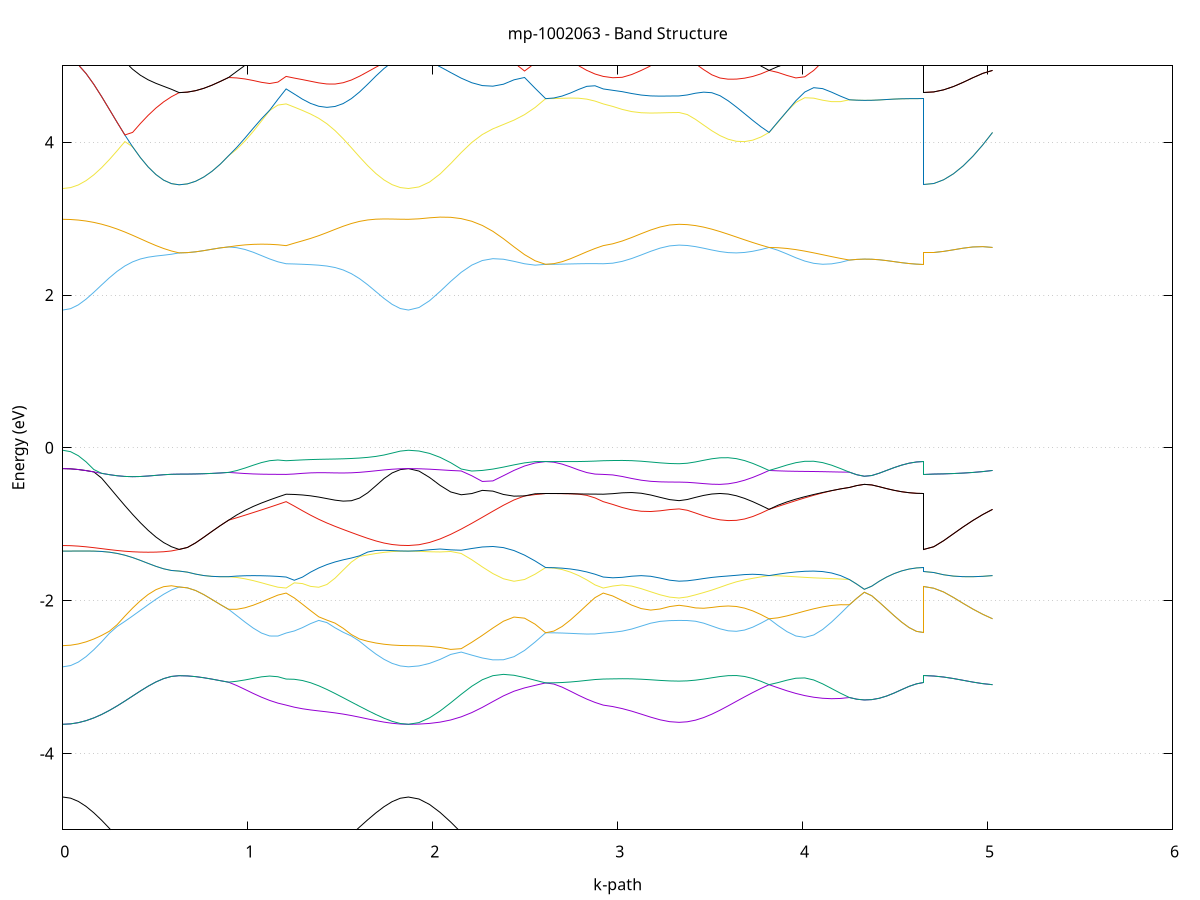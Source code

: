 set title 'mp-1002063 - Band Structure'
set xlabel 'k-path'
set ylabel 'Energy (eV)'
set grid y
set yrange [-5:5]
set terminal png size 800,600
set output 'mp-1002063_bands_gnuplot.png'
plot '-' using 1:2 with lines notitle, '-' using 1:2 with lines notitle, '-' using 1:2 with lines notitle, '-' using 1:2 with lines notitle, '-' using 1:2 with lines notitle, '-' using 1:2 with lines notitle, '-' using 1:2 with lines notitle, '-' using 1:2 with lines notitle, '-' using 1:2 with lines notitle, '-' using 1:2 with lines notitle, '-' using 1:2 with lines notitle, '-' using 1:2 with lines notitle, '-' using 1:2 with lines notitle, '-' using 1:2 with lines notitle, '-' using 1:2 with lines notitle, '-' using 1:2 with lines notitle, '-' using 1:2 with lines notitle, '-' using 1:2 with lines notitle, '-' using 1:2 with lines notitle, '-' using 1:2 with lines notitle, '-' using 1:2 with lines notitle, '-' using 1:2 with lines notitle, '-' using 1:2 with lines notitle, '-' using 1:2 with lines notitle, '-' using 1:2 with lines notitle, '-' using 1:2 with lines notitle, '-' using 1:2 with lines notitle, '-' using 1:2 with lines notitle, '-' using 1:2 with lines notitle, '-' using 1:2 with lines notitle, '-' using 1:2 with lines notitle, '-' using 1:2 with lines notitle, '-' using 1:2 with lines notitle, '-' using 1:2 with lines notitle, '-' using 1:2 with lines notitle, '-' using 1:2 with lines notitle, '-' using 1:2 with lines notitle, '-' using 1:2 with lines notitle, '-' using 1:2 with lines notitle, '-' using 1:2 with lines notitle
0.000000 -21.091941
0.041950 -21.091841
0.083900 -21.091541
0.125849 -21.090841
0.167799 -21.090041
0.209749 -21.088941
0.251699 -21.087641
0.293648 -21.086241
0.335598 -21.084541
0.377548 -21.083541
0.419498 -21.084141
0.461447 -21.084641
0.503397 -21.085141
0.545347 -21.085441
0.587297 -21.085641
0.629246 -21.085641
0.629246 -21.085641
0.673723 -21.085641
0.718200 -21.085641
0.762678 -21.085541
0.807155 -21.085441
0.851632 -21.085341
0.896109 -21.085241
0.896109 -21.085241
0.940599 -21.085141
0.985088 -21.085041
1.029578 -21.084841
1.074068 -21.084841
1.118557 -21.084841
1.163047 -21.084841
1.207537 -21.085041
1.207537 -21.085041
1.251627 -21.085241
1.295718 -21.085641
1.339808 -21.086041
1.383899 -21.086541
1.427989 -21.087141
1.472080 -21.087841
1.516170 -21.088541
1.560261 -21.089241
1.604351 -21.089841
1.648442 -21.090441
1.692532 -21.091041
1.736623 -21.091441
1.780713 -21.091741
1.824804 -21.091941
1.868894 -21.091941
1.868894 -21.091941
1.925961 -21.091941
1.983027 -21.091941
2.040094 -21.091741
2.097160 -21.091541
2.154226 -21.091241
2.211293 -21.090741
2.268359 -21.090141
2.325426 -21.089441
2.382492 -21.088541
2.439558 -21.087541
2.496625 -21.086541
2.553691 -21.085541
2.610758 -21.084441
2.610758 -21.084441
2.655247 -21.084441
2.699737 -21.084441
2.744227 -21.084541
2.788716 -21.084541
2.833206 -21.084641
2.877696 -21.084841
2.922186 -21.085041
2.922186 -21.085041
2.973451 -21.085341
3.024717 -21.085741
3.075983 -21.086141
3.127248 -21.086341
3.178514 -21.086541
3.229780 -21.086641
3.281045 -21.086641
3.332311 -21.086741
3.332311 -21.086741
3.376529 -21.086741
3.420746 -21.086941
3.464964 -21.087041
3.509181 -21.087241
3.553399 -21.087241
3.597616 -21.087141
3.641834 -21.086841
3.686051 -21.086541
3.730269 -21.086141
3.774486 -21.085541
3.818704 -21.084941
3.818704 -21.084941
3.866986 -21.084841
3.915268 -21.084741
3.963551 -21.084641
4.011833 -21.084641
4.060115 -21.084641
4.108397 -21.084641
4.156680 -21.084641
4.204962 -21.084641
4.253244 -21.084641
4.253244 -21.084641
4.293534 -21.084641
4.333823 -21.084641
4.374113 -21.084641
4.414402 -21.084641
4.454691 -21.084541
4.494981 -21.084541
4.535270 -21.084541
4.575560 -21.084441
4.615849 -21.084441
4.656139 -21.084441
4.656139 -21.085641
4.709129 -21.085641
4.762119 -21.085541
4.815109 -21.085541
4.868099 -21.085341
4.921090 -21.085241
4.974080 -21.085141
5.027070 -21.084941
e
0.000000 -21.078941
0.041950 -21.078941
0.083900 -21.079241
0.125849 -21.079641
0.167799 -21.080141
0.209749 -21.080741
0.251699 -21.081441
0.293648 -21.082141
0.335598 -21.082841
0.377548 -21.083541
0.419498 -21.084141
0.461447 -21.084641
0.503397 -21.085141
0.545347 -21.085441
0.587297 -21.085641
0.629246 -21.085641
0.629246 -21.085641
0.673723 -21.085641
0.718200 -21.085641
0.762678 -21.085541
0.807155 -21.085441
0.851632 -21.085341
0.896109 -21.085241
0.896109 -21.085241
0.940599 -21.085141
0.985088 -21.084941
1.029578 -21.084841
1.074068 -21.084741
1.118557 -21.084541
1.163047 -21.084341
1.207537 -21.084241
1.207537 -21.084241
1.251627 -21.084041
1.295718 -21.083641
1.339808 -21.083341
1.383899 -21.082841
1.427989 -21.082341
1.472080 -21.081841
1.516170 -21.081341
1.560261 -21.080841
1.604351 -21.080341
1.648442 -21.079941
1.692532 -21.079541
1.736623 -21.079241
1.780713 -21.079041
1.824804 -21.078941
1.868894 -21.078941
1.868894 -21.078941
1.925961 -21.078941
1.983027 -21.078941
2.040094 -21.079041
2.097160 -21.079141
2.154226 -21.079241
2.211293 -21.079541
2.268359 -21.079841
2.325426 -21.080341
2.382492 -21.080941
2.439558 -21.081641
2.496625 -21.082441
2.553691 -21.083441
2.610758 -21.084441
2.610758 -21.084441
2.655247 -21.084441
2.699737 -21.084441
2.744227 -21.084541
2.788716 -21.084541
2.833206 -21.084441
2.877696 -21.084341
2.922186 -21.084241
2.922186 -21.084241
2.973451 -21.083941
3.024717 -21.083641
3.075983 -21.083441
3.127248 -21.083441
3.178514 -21.083441
3.229780 -21.083541
3.281045 -21.083641
3.332311 -21.083741
3.332311 -21.083741
3.376529 -21.083541
3.420746 -21.083341
3.464964 -21.082941
3.509181 -21.082641
3.553399 -21.082541
3.597616 -21.082541
3.641834 -21.082841
3.686051 -21.083241
3.730269 -21.083741
3.774486 -21.084341
3.818704 -21.084941
3.818704 -21.084941
3.866986 -21.084841
3.915268 -21.084741
3.963551 -21.084641
4.011833 -21.084541
4.060115 -21.084541
4.108397 -21.084441
4.156680 -21.084441
4.204962 -21.084541
4.253244 -21.084641
4.253244 -21.084641
4.293534 -21.084641
4.333823 -21.084641
4.374113 -21.084641
4.414402 -21.084641
4.454691 -21.084541
4.494981 -21.084541
4.535270 -21.084541
4.575560 -21.084441
4.615849 -21.084441
4.656139 -21.084441
4.656139 -21.085641
4.709129 -21.085641
4.762119 -21.085541
4.815109 -21.085541
4.868099 -21.085341
4.921090 -21.085241
4.974080 -21.085141
5.027070 -21.084941
e
0.000000 -21.078941
0.041950 -21.078941
0.083900 -21.079241
0.125849 -21.079641
0.167799 -21.080141
0.209749 -21.080741
0.251699 -21.081441
0.293648 -21.082141
0.335598 -21.082841
0.377548 -21.082741
0.419498 -21.080741
0.461447 -21.078641
0.503397 -21.076441
0.545347 -21.074141
0.587297 -21.071841
0.629246 -21.069541
0.629246 -21.069541
0.673723 -21.069441
0.718200 -21.069241
0.762678 -21.068841
0.807155 -21.068441
0.851632 -21.067741
0.896109 -21.067041
0.896109 -21.067041
0.940599 -21.067741
0.985088 -21.068241
1.029578 -21.068441
1.074068 -21.068341
1.118557 -21.067941
1.163047 -21.067241
1.207537 -21.066141
1.207537 -21.066141
1.251627 -21.068041
1.295718 -21.069841
1.339808 -21.071441
1.383899 -21.072941
1.427989 -21.074141
1.472080 -21.075241
1.516170 -21.076141
1.560261 -21.076841
1.604351 -21.077441
1.648442 -21.077941
1.692532 -21.078241
1.736623 -21.078541
1.780713 -21.078741
1.824804 -21.078841
1.868894 -21.078941
1.868894 -21.078941
1.925961 -21.078641
1.983027 -21.078041
2.040094 -21.076941
2.097160 -21.075541
2.154226 -21.073841
2.211293 -21.071941
2.268359 -21.069741
2.325426 -21.067441
2.382492 -21.065041
2.439558 -21.062641
2.496625 -21.060241
2.553691 -21.057841
2.610758 -21.055741
2.610758 -21.055741
2.655247 -21.056141
2.699737 -21.057141
2.744227 -21.058541
2.788716 -21.060341
2.833206 -21.062241
2.877696 -21.064241
2.922186 -21.066141
2.922186 -21.066141
2.973451 -21.067241
3.024717 -21.068241
3.075983 -21.069241
3.127248 -21.069941
3.178514 -21.070541
3.229780 -21.070941
3.281045 -21.071141
3.332311 -21.071241
3.332311 -21.071241
3.376529 -21.071241
3.420746 -21.071241
3.464964 -21.071141
3.509181 -21.071041
3.553399 -21.070741
3.597616 -21.070241
3.641834 -21.069541
3.686051 -21.068541
3.730269 -21.067441
3.774486 -21.066141
3.818704 -21.064741
3.818704 -21.064741
3.866986 -21.064741
3.915268 -21.064441
3.963551 -21.063841
4.011833 -21.062941
4.060115 -21.061741
4.108397 -21.060241
4.156680 -21.058641
4.204962 -21.056841
4.253244 -21.055041
4.253244 -21.055041
4.293534 -21.054941
4.333823 -21.054841
4.374113 -21.054941
4.414402 -21.055041
4.454691 -21.055141
4.494981 -21.055341
4.535270 -21.055441
4.575560 -21.055641
4.615849 -21.055741
4.656139 -21.055741
4.656139 -21.069541
4.709129 -21.069441
4.762119 -21.069141
4.815109 -21.068641
4.868099 -21.067941
4.921090 -21.067041
4.974080 -21.066041
5.027070 -21.064741
e
0.000000 -21.047241
0.041950 -21.047441
0.083900 -21.047741
0.125849 -21.048341
0.167799 -21.049141
0.209749 -21.050241
0.251699 -21.051441
0.293648 -21.052941
0.335598 -21.054541
0.377548 -21.056441
0.419498 -21.058341
0.461447 -21.060441
0.503397 -21.062641
0.545347 -21.064841
0.587297 -21.067141
0.629246 -21.069541
0.629246 -21.069541
0.673723 -21.069441
0.718200 -21.069241
0.762678 -21.068841
0.807155 -21.068441
0.851632 -21.067741
0.896109 -21.067041
0.896109 -21.067041
0.940599 -21.064941
0.985088 -21.062941
1.029578 -21.060841
1.074068 -21.058941
1.118557 -21.057041
1.163047 -21.055341
1.207537 -21.053741
1.207537 -21.053741
1.251627 -21.053341
1.295718 -21.052941
1.339808 -21.052541
1.383899 -21.052041
1.427989 -21.051541
1.472080 -21.051041
1.516170 -21.050541
1.560261 -21.049941
1.604351 -21.049441
1.648442 -21.048841
1.692532 -21.048341
1.736623 -21.047941
1.780713 -21.047541
1.824804 -21.047341
1.868894 -21.047241
1.868894 -21.047241
1.925961 -21.047341
1.983027 -21.047541
2.040094 -21.047741
2.097160 -21.048141
2.154226 -21.048541
2.211293 -21.048941
2.268359 -21.049441
2.325426 -21.049941
2.382492 -21.050541
2.439558 -21.051341
2.496625 -21.052441
2.553691 -21.053941
2.610758 -21.055741
2.610758 -21.055741
2.655247 -21.055641
2.699737 -21.055541
2.744227 -21.055241
2.788716 -21.054941
2.833206 -21.054541
2.877696 -21.054141
2.922186 -21.053741
2.922186 -21.053741
2.973451 -21.053341
3.024717 -21.052741
3.075983 -21.052041
3.127248 -21.051141
3.178514 -21.050141
3.229780 -21.049041
3.281045 -21.048041
3.332311 -21.047541
3.332311 -21.047541
3.376529 -21.048441
3.420746 -21.050041
3.464964 -21.051641
3.509181 -21.053341
3.553399 -21.055041
3.597616 -21.056741
3.641834 -21.058441
3.686051 -21.060041
3.730269 -21.061641
3.774486 -21.063241
3.818704 -21.064741
3.818704 -21.064741
3.866986 -21.062641
3.915268 -21.060541
3.963551 -21.058541
4.011833 -21.056641
4.060115 -21.055041
4.108397 -21.053841
4.156680 -21.053341
4.204962 -21.053741
4.253244 -21.055041
4.253244 -21.055041
4.293534 -21.054941
4.333823 -21.054841
4.374113 -21.054941
4.414402 -21.055041
4.454691 -21.055141
4.494981 -21.055341
4.535270 -21.055441
4.575560 -21.055641
4.615849 -21.055741
4.656139 -21.055741
4.656139 -21.069541
4.709129 -21.069441
4.762119 -21.069141
4.815109 -21.068641
4.868099 -21.067941
4.921090 -21.067041
4.974080 -21.066041
5.027070 -21.064741
e
0.000000 -21.030241
0.041950 -21.030141
0.083900 -21.029841
0.125849 -21.029441
0.167799 -21.028841
0.209749 -21.028141
0.251699 -21.027341
0.293648 -21.026641
0.335598 -21.025841
0.377548 -21.025041
0.419498 -21.024341
0.461447 -21.023741
0.503397 -21.023241
0.545347 -21.022941
0.587297 -21.022741
0.629246 -21.022641
0.629246 -21.022641
0.673723 -21.022741
0.718200 -21.023141
0.762678 -21.023741
0.807155 -21.024641
0.851632 -21.025741
0.896109 -21.026941
0.896109 -21.026941
0.940599 -21.028141
0.985088 -21.029441
1.029578 -21.030941
1.074068 -21.032541
1.118557 -21.034241
1.163047 -21.036141
1.207537 -21.038041
1.207537 -21.038041
1.251627 -21.036941
1.295718 -21.035941
1.339808 -21.034841
1.383899 -21.033941
1.427989 -21.033041
1.472080 -21.032341
1.516170 -21.031741
1.560261 -21.031241
1.604351 -21.030841
1.648442 -21.030541
1.692532 -21.030441
1.736623 -21.030341
1.780713 -21.030241
1.824804 -21.030241
1.868894 -21.030241
1.868894 -21.030241
1.925961 -21.030341
1.983027 -21.030841
2.040094 -21.031541
2.097160 -21.032541
2.154226 -21.033641
2.211293 -21.034941
2.268359 -21.036341
2.325426 -21.037841
2.382492 -21.039341
2.439558 -21.040641
2.496625 -21.041641
2.553691 -21.042141
2.610758 -21.042141
2.610758 -21.042141
2.655247 -21.042041
2.699737 -21.041741
2.744227 -21.041341
2.788716 -21.040641
2.833206 -21.039941
2.877696 -21.038941
2.922186 -21.038041
2.922186 -21.038041
2.973451 -21.038341
3.024717 -21.039241
3.075983 -21.040341
3.127248 -21.041541
3.178514 -21.042741
3.229780 -21.043941
3.281045 -21.045041
3.332311 -21.045641
3.332311 -21.045641
3.376529 -21.044641
3.420746 -21.043141
3.464964 -21.041541
3.509181 -21.040041
3.553399 -21.038441
3.597616 -21.036941
3.641834 -21.035441
3.686051 -21.034041
3.730269 -21.032741
3.774486 -21.031541
3.818704 -21.030541
3.818704 -21.030541
3.866986 -21.032141
3.915268 -21.034041
3.963551 -21.035941
4.011833 -21.037941
4.060115 -21.039841
4.108397 -21.041541
4.156680 -21.042741
4.204962 -21.043041
4.253244 -21.042741
4.253244 -21.042741
4.293534 -21.042841
4.333823 -21.042841
4.374113 -21.042841
4.414402 -21.042741
4.454691 -21.042641
4.494981 -21.042541
4.535270 -21.042341
4.575560 -21.042241
4.615849 -21.042141
4.656139 -21.042141
4.656139 -21.022641
4.709129 -21.022841
4.762119 -21.023341
4.815109 -21.024241
4.868099 -21.025441
4.921090 -21.026941
4.974080 -21.028641
5.027070 -21.030541
e
0.000000 -21.030241
0.041950 -21.030141
0.083900 -21.029841
0.125849 -21.029441
0.167799 -21.028841
0.209749 -21.028141
0.251699 -21.027341
0.293648 -21.026641
0.335598 -21.025841
0.377548 -21.025041
0.419498 -21.024341
0.461447 -21.023741
0.503397 -21.023241
0.545347 -21.022941
0.587297 -21.022641
0.629246 -21.022641
0.629246 -21.022641
0.673723 -21.022741
0.718200 -21.023141
0.762678 -21.023741
0.807155 -21.024641
0.851632 -21.025741
0.896109 -21.026941
0.896109 -21.026941
0.940599 -21.028041
0.985088 -21.029141
1.029578 -21.030441
1.074068 -21.031741
1.118557 -21.033041
1.163047 -21.034441
1.207537 -21.035741
1.207537 -21.035741
1.251627 -21.034841
1.295718 -21.033941
1.339808 -21.033241
1.383899 -21.032541
1.427989 -21.032041
1.472080 -21.031541
1.516170 -21.031241
1.560261 -21.030941
1.604351 -21.030741
1.648442 -21.030541
1.692532 -21.030441
1.736623 -21.030341
1.780713 -21.030241
1.824804 -21.030241
1.868894 -21.030241
1.868894 -21.030241
1.925961 -21.030341
1.983027 -21.030741
2.040094 -21.031441
2.097160 -21.032341
2.154226 -21.033541
2.211293 -21.034841
2.268359 -21.036241
2.325426 -21.037541
2.382492 -21.038741
2.439558 -21.039941
2.496625 -21.040941
2.553691 -21.041741
2.610758 -21.042141
2.610758 -21.042141
2.655247 -21.041841
2.699737 -21.041141
2.744227 -21.040141
2.788716 -21.039041
2.833206 -21.037841
2.877696 -21.036741
2.922186 -21.035741
2.922186 -21.035741
2.973451 -21.034441
3.024717 -21.032641
3.075983 -21.030841
3.127248 -21.029141
3.178514 -21.027841
3.229780 -21.026741
3.281045 -21.026141
3.332311 -21.025941
3.332311 -21.025941
3.376529 -21.025941
3.420746 -21.026041
3.464964 -21.026141
3.509181 -21.026341
3.553399 -21.026541
3.597616 -21.026941
3.641834 -21.027441
3.686051 -21.027941
3.730269 -21.028741
3.774486 -21.029541
3.818704 -21.030541
3.818704 -21.030541
3.866986 -21.031941
3.915268 -21.033541
3.963551 -21.035041
4.011833 -21.036541
4.060115 -21.038041
4.108397 -21.039441
4.156680 -21.040641
4.204962 -21.041841
4.253244 -21.042741
4.253244 -21.042741
4.293534 -21.042841
4.333823 -21.042841
4.374113 -21.042841
4.414402 -21.042741
4.454691 -21.042641
4.494981 -21.042541
4.535270 -21.042341
4.575560 -21.042241
4.615849 -21.042141
4.656139 -21.042141
4.656139 -21.022641
4.709129 -21.022841
4.762119 -21.023341
4.815109 -21.024241
4.868099 -21.025441
4.921090 -21.026941
4.974080 -21.028641
5.027070 -21.030541
e
0.000000 -20.990841
0.041950 -20.990841
0.083900 -20.990841
0.125849 -20.990841
0.167799 -20.990841
0.209749 -20.990841
0.251699 -20.990741
0.293648 -20.990541
0.335598 -20.990341
0.377548 -20.990041
0.419498 -20.989641
0.461447 -20.989141
0.503397 -20.988541
0.545347 -20.987841
0.587297 -20.987141
0.629246 -20.986341
0.629246 -20.986341
0.673723 -20.986241
0.718200 -20.986141
0.762678 -20.986041
0.807155 -20.985841
0.851632 -20.985541
0.896109 -20.985241
0.896109 -20.985241
0.940599 -20.985541
0.985088 -20.985641
1.029578 -20.985741
1.074068 -20.985641
1.118557 -20.985641
1.163047 -20.985541
1.207537 -20.985341
1.207537 -20.985341
1.251627 -20.985941
1.295718 -20.986541
1.339808 -20.987141
1.383899 -20.987741
1.427989 -20.988341
1.472080 -20.988841
1.516170 -20.989341
1.560261 -20.989741
1.604351 -20.990041
1.648442 -20.990341
1.692532 -20.990541
1.736623 -20.990641
1.780713 -20.990741
1.824804 -20.990841
1.868894 -20.990841
1.868894 -20.990841
1.925961 -20.990741
1.983027 -20.990641
2.040094 -20.990341
2.097160 -20.989941
2.154226 -20.989441
2.211293 -20.988841
2.268359 -20.988141
2.325426 -20.987441
2.382492 -20.986541
2.439558 -20.985741
2.496625 -20.984841
2.553691 -20.983941
2.610758 -20.982941
2.610758 -20.982941
2.655247 -20.983041
2.699737 -20.983141
2.744227 -20.983441
2.788716 -20.983841
2.833206 -20.984241
2.877696 -20.984741
2.922186 -20.985341
2.922186 -20.985341
2.973451 -20.985641
3.024717 -20.986041
3.075983 -20.986441
3.127248 -20.986841
3.178514 -20.987041
3.229780 -20.987341
3.281045 -20.987441
3.332311 -20.987441
3.332311 -20.987441
3.376529 -20.987441
3.420746 -20.987341
3.464964 -20.987241
3.509181 -20.987141
3.553399 -20.986841
3.597616 -20.986641
3.641834 -20.986341
3.686051 -20.985941
3.730269 -20.985541
3.774486 -20.985041
3.818704 -20.984541
3.818704 -20.984541
3.866986 -20.984541
3.915268 -20.984541
3.963551 -20.984441
4.011833 -20.984341
4.060115 -20.984141
4.108397 -20.983841
4.156680 -20.983641
4.204962 -20.983341
4.253244 -20.982941
4.253244 -20.982941
4.293534 -20.982941
4.333823 -20.982941
4.374113 -20.982941
4.414402 -20.982941
4.454691 -20.982941
4.494981 -20.982941
4.535270 -20.982941
4.575560 -20.982941
4.615849 -20.982941
4.656139 -20.982941
4.656139 -20.986341
4.709129 -20.986241
4.762119 -20.986141
4.815109 -20.985941
4.868099 -20.985641
4.921090 -20.985241
4.974080 -20.984941
5.027070 -20.984541
e
0.000000 -20.980041
0.041950 -20.979941
0.083900 -20.979641
0.125849 -20.979241
0.167799 -20.978641
0.209749 -20.977841
0.251699 -20.977941
0.293648 -20.978741
0.335598 -20.979641
0.377548 -20.980641
0.419498 -20.981541
0.461447 -20.982541
0.503397 -20.983541
0.545347 -20.984541
0.587297 -20.985441
0.629246 -20.986341
0.629246 -20.986341
0.673723 -20.986241
0.718200 -20.986141
0.762678 -20.986041
0.807155 -20.985841
0.851632 -20.985541
0.896109 -20.985241
0.896109 -20.985241
0.940599 -20.984541
0.985088 -20.983941
1.029578 -20.983341
1.074068 -20.982741
1.118557 -20.982341
1.163047 -20.981941
1.207537 -20.981741
1.207537 -20.981741
1.251627 -20.981341
1.295718 -20.980941
1.339808 -20.980441
1.383899 -20.979941
1.427989 -20.979341
1.472080 -20.978741
1.516170 -20.978241
1.560261 -20.977641
1.604351 -20.977141
1.648442 -20.977941
1.692532 -20.978641
1.736623 -20.979241
1.780713 -20.979641
1.824804 -20.979941
1.868894 -20.980041
1.868894 -20.980041
1.925961 -20.979941
1.983027 -20.979541
2.040094 -20.978841
2.097160 -20.977941
2.154226 -20.976841
2.211293 -20.977241
2.268359 -20.977841
2.325426 -20.978541
2.382492 -20.979341
2.439558 -20.980241
2.496625 -20.981141
2.553691 -20.982041
2.610758 -20.982941
2.610758 -20.982941
2.655247 -20.982941
2.699737 -20.982841
2.744227 -20.982741
2.788716 -20.982541
2.833206 -20.982341
2.877696 -20.982041
2.922186 -20.981741
2.922186 -20.981741
2.973451 -20.981541
3.024717 -20.981241
3.075983 -20.981041
3.127248 -20.980841
3.178514 -20.980741
3.229780 -20.980741
3.281045 -20.980741
3.332311 -20.980741
3.332311 -20.980741
3.376529 -20.980741
3.420746 -20.980841
3.464964 -20.981041
3.509181 -20.981341
3.553399 -20.981641
3.597616 -20.982041
3.641834 -20.982541
3.686051 -20.983041
3.730269 -20.983541
3.774486 -20.984041
3.818704 -20.984541
3.818704 -20.984541
3.866986 -20.983941
3.915268 -20.983441
3.963551 -20.982941
4.011833 -20.982641
4.060115 -20.982441
4.108397 -20.982441
4.156680 -20.982441
4.204962 -20.982641
4.253244 -20.982941
4.253244 -20.982941
4.293534 -20.982941
4.333823 -20.982941
4.374113 -20.982941
4.414402 -20.982941
4.454691 -20.982941
4.494981 -20.982941
4.535270 -20.982941
4.575560 -20.982941
4.615849 -20.982941
4.656139 -20.982941
4.656139 -20.986341
4.709129 -20.986241
4.762119 -20.986141
4.815109 -20.985941
4.868099 -20.985641
4.921090 -20.985241
4.974080 -20.984941
5.027070 -20.984541
e
0.000000 -20.975341
0.041950 -20.975441
0.083900 -20.975641
0.125849 -20.976041
0.167799 -20.976541
0.209749 -20.977241
0.251699 -20.976941
0.293648 -20.976041
0.335598 -20.975041
0.377548 -20.974041
0.419498 -20.972941
0.461447 -20.971841
0.503397 -20.970741
0.545347 -20.969741
0.587297 -20.968641
0.629246 -20.967641
0.629246 -20.967641
0.673723 -20.967641
0.718200 -20.967641
0.762678 -20.967641
0.807155 -20.967541
0.851632 -20.967541
0.896109 -20.967441
0.896109 -20.967441
0.940599 -20.967941
0.985088 -20.968341
1.029578 -20.968641
1.074068 -20.968941
1.118557 -20.969141
1.163047 -20.969241
1.207537 -20.969241
1.207537 -20.969241
1.251627 -20.969841
1.295718 -20.970641
1.339808 -20.971441
1.383899 -20.972341
1.427989 -20.973241
1.472080 -20.974241
1.516170 -20.975241
1.560261 -20.976141
1.604351 -20.977041
1.648442 -20.976641
1.692532 -20.976141
1.736623 -20.975841
1.780713 -20.975541
1.824804 -20.975341
1.868894 -20.975341
1.868894 -20.975341
1.925961 -20.975341
1.983027 -20.975541
2.040094 -20.975841
2.097160 -20.976141
2.154226 -20.976641
2.211293 -20.975741
2.268359 -20.974441
2.325426 -20.973141
2.382492 -20.971841
2.439558 -20.970541
2.496625 -20.969341
2.553691 -20.968141
2.610758 -20.967041
2.610758 -20.967041
2.655247 -20.967041
2.699737 -20.967241
2.744227 -20.967441
2.788716 -20.967741
2.833206 -20.968141
2.877696 -20.968641
2.922186 -20.969241
2.922186 -20.969241
2.973451 -20.969641
3.024717 -20.970141
3.075983 -20.970641
3.127248 -20.971141
3.178514 -20.971541
3.229780 -20.971741
3.281045 -20.971941
3.332311 -20.972041
3.332311 -20.972041
3.376529 -20.971941
3.420746 -20.971841
3.464964 -20.971641
3.509181 -20.971241
3.553399 -20.970841
3.597616 -20.970341
3.641834 -20.969841
3.686051 -20.969241
3.730269 -20.968541
3.774486 -20.967941
3.818704 -20.967241
3.818704 -20.967241
3.866986 -20.967541
3.915268 -20.967841
3.963551 -20.967941
4.011833 -20.968041
4.060115 -20.967941
4.108397 -20.967841
4.156680 -20.967641
4.204962 -20.967341
4.253244 -20.967041
4.253244 -20.967041
4.293534 -20.967041
4.333823 -20.967041
4.374113 -20.967041
4.414402 -20.967041
4.454691 -20.967041
4.494981 -20.967041
4.535270 -20.967041
4.575560 -20.967041
4.615849 -20.967041
4.656139 -20.967041
4.656139 -20.967641
4.709129 -20.967641
4.762119 -20.967641
4.815109 -20.967541
4.868099 -20.967541
4.921090 -20.967441
4.974080 -20.967341
5.027070 -20.967241
e
0.000000 -20.960841
0.041950 -20.960841
0.083900 -20.960941
0.125849 -20.961041
0.167799 -20.961141
0.209749 -20.961441
0.251699 -20.961741
0.293648 -20.962041
0.335598 -20.962541
0.377548 -20.963041
0.419498 -20.963641
0.461447 -20.964341
0.503397 -20.965041
0.545347 -20.965841
0.587297 -20.966741
0.629246 -20.967641
0.629246 -20.967641
0.673723 -20.967641
0.718200 -20.967641
0.762678 -20.967641
0.807155 -20.967541
0.851632 -20.967541
0.896109 -20.967441
0.896109 -20.967441
0.940599 -20.966841
0.985088 -20.966441
1.029578 -20.966041
1.074068 -20.965741
1.118557 -20.965541
1.163047 -20.965341
1.207537 -20.965341
1.207537 -20.965341
1.251627 -20.964841
1.295718 -20.964441
1.339808 -20.963941
1.383899 -20.963441
1.427989 -20.963041
1.472080 -20.962641
1.516170 -20.962241
1.560261 -20.961941
1.604351 -20.961641
1.648442 -20.961341
1.692532 -20.961141
1.736623 -20.961041
1.780713 -20.960841
1.824804 -20.960841
1.868894 -20.960841
1.868894 -20.960841
1.925961 -20.960841
1.983027 -20.960941
2.040094 -20.961041
2.097160 -20.961341
2.154226 -20.961641
2.211293 -20.962041
2.268359 -20.962441
2.325426 -20.962941
2.382492 -20.963641
2.439558 -20.964341
2.496625 -20.965141
2.553691 -20.966041
2.610758 -20.967041
2.610758 -20.967041
2.655247 -20.967041
2.699737 -20.966841
2.744227 -20.966641
2.788716 -20.966441
2.833206 -20.966141
2.877696 -20.965741
2.922186 -20.965341
2.922186 -20.965341
2.973451 -20.965041
3.024717 -20.964741
3.075983 -20.964341
3.127248 -20.964041
3.178514 -20.963841
3.229780 -20.963641
3.281045 -20.963541
3.332311 -20.963541
3.332311 -20.963541
3.376529 -20.963541
3.420746 -20.963641
3.464964 -20.963841
3.509181 -20.964041
3.553399 -20.964341
3.597616 -20.964641
3.641834 -20.965041
3.686051 -20.965541
3.730269 -20.966041
3.774486 -20.966641
3.818704 -20.967241
3.818704 -20.967241
3.866986 -20.966941
3.915268 -20.966641
3.963551 -20.966341
4.011833 -20.966241
4.060115 -20.966241
4.108397 -20.966341
4.156680 -20.966441
4.204962 -20.966641
4.253244 -20.967041
4.253244 -20.967041
4.293534 -20.967041
4.333823 -20.967041
4.374113 -20.967041
4.414402 -20.967041
4.454691 -20.967041
4.494981 -20.967041
4.535270 -20.967041
4.575560 -20.967041
4.615849 -20.967041
4.656139 -20.967041
4.656139 -20.967641
4.709129 -20.967641
4.762119 -20.967641
4.815109 -20.967541
4.868099 -20.967541
4.921090 -20.967441
4.974080 -20.967341
5.027070 -20.967241
e
0.000000 -12.866041
0.041950 -12.862241
0.083900 -12.851041
0.125849 -12.832241
0.167799 -12.806141
0.209749 -12.772841
0.251699 -12.732341
0.293648 -12.684941
0.335598 -12.630841
0.377548 -12.570241
0.419498 -12.503441
0.461447 -12.430941
0.503397 -12.352941
0.545347 -12.270141
0.587297 -12.182841
0.629246 -12.091741
0.629246 -12.091741
0.673723 -12.091141
0.718200 -12.089641
0.762678 -12.087141
0.807155 -12.084041
0.851632 -12.080741
0.896109 -12.077441
0.896109 -12.077441
0.940599 -12.123641
0.985088 -12.163241
1.029578 -12.195741
1.074068 -12.221041
1.118557 -12.238841
1.163047 -12.249041
1.207537 -12.251641
1.207537 -12.251641
1.251627 -12.302941
1.295718 -12.358141
1.339808 -12.415941
1.383899 -12.474641
1.427989 -12.532841
1.472080 -12.589141
1.516170 -12.642441
1.560261 -12.691641
1.604351 -12.735941
1.648442 -12.774541
1.692532 -12.806941
1.736623 -12.832541
1.780713 -12.851041
1.824804 -12.862241
1.868894 -12.866041
1.868894 -12.866041
1.925961 -12.860241
1.983027 -12.842841
2.040094 -12.814141
2.097160 -12.774641
2.154226 -12.724741
2.211293 -12.665241
2.268359 -12.597141
2.325426 -12.521441
2.382492 -12.439341
2.439558 -12.352241
2.496625 -12.261641
2.553691 -12.168941
2.610758 -12.075641
2.610758 -12.075641
2.655247 -12.079141
2.699737 -12.089741
2.744227 -12.107541
2.788716 -12.132741
2.833206 -12.165441
2.877696 -12.205341
2.922186 -12.251641
2.922186 -12.251641
2.973451 -12.281641
3.024717 -12.316841
3.075983 -12.351541
3.127248 -12.382341
3.178514 -12.407541
3.229780 -12.426141
3.281045 -12.437541
3.332311 -12.441341
3.332311 -12.441341
3.376529 -12.437741
3.420746 -12.427041
3.464964 -12.409341
3.509181 -12.385041
3.553399 -12.354241
3.597616 -12.317541
3.641834 -12.275541
3.686051 -12.228941
3.730269 -12.178641
3.774486 -12.125841
3.818704 -12.071741
3.818704 -12.071741
3.866986 -12.103041
3.915268 -12.126941
3.963551 -12.143041
4.011833 -12.151341
4.060115 -12.151741
4.108397 -12.144041
4.156680 -12.128641
4.204962 -12.105441
4.253244 -12.074941
4.253244 -12.074941
4.293534 -12.074841
4.333823 -12.074741
4.374113 -12.074741
4.414402 -12.074841
4.454691 -12.075041
4.494981 -12.075241
4.535270 -12.075341
4.575560 -12.075541
4.615849 -12.075641
4.656139 -12.075641
4.656139 -12.091741
4.709129 -12.090941
4.762119 -12.088741
4.815109 -12.085441
4.868099 -12.081541
4.921090 -12.077541
4.974080 -12.074141
5.027070 -12.071741
e
0.000000 -11.271341
0.041950 -11.271841
0.083900 -11.273441
0.125849 -11.275941
0.167799 -11.279341
0.209749 -11.283441
0.251699 -11.288041
0.293648 -11.329741
0.335598 -11.417741
0.377548 -11.510441
0.419498 -11.606441
0.461447 -11.704341
0.503397 -11.802841
0.545347 -11.900941
0.587297 -11.997541
0.629246 -12.091741
0.629246 -12.091741
0.673723 -12.091141
0.718200 -12.089641
0.762678 -12.087141
0.807155 -12.084041
0.851632 -12.080741
0.896109 -12.077441
0.896109 -12.077441
0.940599 -12.026441
0.985088 -11.982641
1.029578 -11.947441
1.074068 -11.921441
1.118557 -11.904741
1.163047 -11.896541
1.207537 -11.896241
1.207537 -11.896241
1.251627 -11.845541
1.295718 -11.790441
1.339808 -11.731741
1.383899 -11.670741
1.427989 -11.608841
1.472080 -11.547741
1.516170 -11.489241
1.560261 -11.435441
1.604351 -11.388441
1.648442 -11.349641
1.692532 -11.319441
1.736623 -11.297341
1.780713 -11.282541
1.824804 -11.274041
1.868894 -11.271341
1.868894 -11.271341
1.925961 -11.278441
1.983027 -11.299441
2.040094 -11.333141
2.097160 -11.378241
2.154226 -11.432841
2.211293 -11.495541
2.268359 -11.565041
2.325426 -11.640241
2.382492 -11.720341
2.439558 -11.804641
2.496625 -11.892441
2.553691 -11.983141
2.610758 -12.075641
2.610758 -12.075641
2.655247 -12.071841
2.699737 -12.060341
2.744227 -12.041441
2.788716 -12.015141
2.833206 -11.981941
2.877696 -11.942141
2.922186 -11.896241
2.922186 -11.896241
2.973451 -11.868241
3.024717 -11.838241
3.075983 -11.812241
3.127248 -11.792241
3.178514 -11.778441
3.229780 -11.769841
3.281045 -11.765241
3.332311 -11.763841
3.332311 -11.763841
3.376529 -11.765341
3.420746 -11.770041
3.464964 -11.778741
3.509181 -11.792541
3.553399 -11.812841
3.597616 -11.840541
3.641834 -11.875941
3.686051 -11.918241
3.730269 -11.966141
3.774486 -12.017941
3.818704 -12.071741
3.818704 -12.071741
3.866986 -12.038441
3.915268 -12.014341
3.963551 -11.999441
4.011833 -11.993341
4.060115 -11.995341
4.108397 -12.004741
4.156680 -12.021141
4.204962 -12.044541
4.253244 -12.074941
4.253244 -12.074941
4.293534 -12.074841
4.333823 -12.074741
4.374113 -12.074741
4.414402 -12.074841
4.454691 -12.075041
4.494981 -12.075241
4.535270 -12.075341
4.575560 -12.075541
4.615849 -12.075641
4.656139 -12.075641
4.656139 -12.091741
4.709129 -12.090941
4.762119 -12.088741
4.815109 -12.085441
4.868099 -12.081541
4.921090 -12.077541
4.974080 -12.074141
5.027070 -12.071741
e
0.000000 -11.271341
0.041950 -11.271841
0.083900 -11.273441
0.125849 -11.275941
0.167799 -11.279341
0.209749 -11.283441
0.251699 -11.288041
0.293648 -11.292941
0.335598 -11.297941
0.377548 -11.302841
0.419498 -11.307341
0.461447 -11.311441
0.503397 -11.314741
0.545347 -11.317141
0.587297 -11.318741
0.629246 -11.319241
0.629246 -11.319241
0.673723 -11.319641
0.718200 -11.320941
0.762678 -11.322741
0.807155 -11.324741
0.851632 -11.326541
0.896109 -11.327741
0.896109 -11.327741
0.940599 -11.331741
0.985088 -11.335441
1.029578 -11.338641
1.074068 -11.341141
1.118557 -11.342741
1.163047 -11.343241
1.207537 -11.342441
1.207537 -11.342441
1.251627 -11.345641
1.295718 -11.345941
1.339808 -11.343541
1.383899 -11.338741
1.427989 -11.332241
1.472080 -11.324541
1.516170 -11.316041
1.560261 -11.307341
1.604351 -11.298941
1.648442 -11.291141
1.692532 -11.284341
1.736623 -11.278841
1.780713 -11.274641
1.824804 -11.272141
1.868894 -11.271341
1.868894 -11.271341
1.925961 -11.273041
1.983027 -11.278041
2.040094 -11.285941
2.097160 -11.295741
2.154226 -11.306441
2.211293 -11.316941
2.268359 -11.325841
2.325426 -11.332141
2.382492 -11.334641
2.439558 -11.332441
2.496625 -11.324741
2.553691 -11.311341
2.610758 -11.292141
2.610758 -11.292141
2.655247 -11.294141
2.699737 -11.299841
2.744227 -11.308241
2.788716 -11.318141
2.833206 -11.327941
2.877696 -11.336341
2.922186 -11.342441
2.922186 -11.342441
2.973451 -11.345041
3.024717 -11.346341
3.075983 -11.344541
3.127248 -11.339841
3.178514 -11.333241
3.229780 -11.326641
3.281045 -11.321741
3.332311 -11.319941
3.332311 -11.319941
3.376529 -11.322041
3.420746 -11.327941
3.464964 -11.336641
3.509181 -11.346441
3.553399 -11.355441
3.597616 -11.361541
3.641834 -11.363441
3.686051 -11.360441
3.730269 -11.352641
3.774486 -11.340741
3.818704 -11.325641
3.818704 -11.325641
3.866986 -11.328041
3.915268 -11.329441
3.963551 -11.329441
4.011833 -11.328041
4.060115 -11.324841
4.108397 -11.319841
4.156680 -11.313041
4.204962 -11.304241
4.253244 -11.293541
4.253244 -11.293541
4.293534 -11.293741
4.333823 -11.293841
4.374113 -11.293841
4.414402 -11.293641
4.454691 -11.293341
4.494981 -11.293041
4.535270 -11.292641
4.575560 -11.292341
4.615849 -11.292141
4.656139 -11.292141
4.656139 -11.319241
4.709129 -11.319841
4.762119 -11.321541
4.815109 -11.323941
4.868099 -11.326241
4.921090 -11.327641
4.974080 -11.327641
5.027070 -11.325641
e
0.000000 -10.991841
0.041950 -10.999641
0.083900 -11.022941
0.125849 -11.060941
0.167799 -11.112141
0.209749 -11.175241
0.251699 -11.248341
0.293648 -11.292941
0.335598 -11.297941
0.377548 -11.302841
0.419498 -11.307341
0.461447 -11.311441
0.503397 -11.314741
0.545347 -11.317141
0.587297 -11.318741
0.629246 -11.319241
0.629246 -11.319241
0.673723 -11.319641
0.718200 -11.320941
0.762678 -11.322741
0.807155 -11.324741
0.851632 -11.326541
0.896109 -11.327741
0.896109 -11.327741
0.940599 -11.322941
0.985088 -11.314841
1.029578 -11.303541
1.074068 -11.289941
1.118557 -11.275641
1.163047 -11.262441
1.207537 -11.252241
1.207537 -11.252241
1.251627 -11.240941
1.295718 -11.228541
1.339808 -11.214941
1.383899 -11.200341
1.427989 -11.184341
1.472080 -11.166941
1.516170 -11.147741
1.560261 -11.126341
1.604351 -11.102741
1.648442 -11.077341
1.692532 -11.051641
1.736623 -11.027941
1.780713 -11.008641
1.824804 -10.996141
1.868894 -10.991841
1.868894 -10.991841
1.925961 -10.993941
1.983027 -11.000441
2.040094 -11.011641
2.097160 -11.027741
2.154226 -11.048841
2.211293 -11.074641
2.268359 -11.104541
2.325426 -11.137241
2.382492 -11.171641
2.439558 -11.205841
2.496625 -11.238341
2.553691 -11.267441
2.610758 -11.292141
2.610758 -11.292141
2.655247 -11.291241
2.699737 -11.288641
2.744227 -11.284441
2.788716 -11.278541
2.833206 -11.271241
2.877696 -11.262441
2.922186 -11.252241
2.922186 -11.252241
2.973451 -11.243141
3.024717 -11.228841
3.075983 -11.212541
3.127248 -11.196441
3.178514 -11.182441
3.229780 -11.171841
3.281045 -11.165141
3.332311 -11.162941
3.332311 -11.162941
3.376529 -11.165141
3.420746 -11.171841
3.464964 -11.182341
3.509181 -11.196141
3.553399 -11.212341
3.597616 -11.230441
3.641834 -11.249741
3.686051 -11.269541
3.730269 -11.289241
3.774486 -11.308241
3.818704 -11.325641
3.818704 -11.325641
3.866986 -11.316641
3.915268 -11.305341
3.963551 -11.293441
4.011833 -11.282841
4.060115 -11.275541
4.108397 -11.273041
4.156680 -11.275541
4.204962 -11.282841
4.253244 -11.293541
4.253244 -11.293541
4.293534 -11.293741
4.333823 -11.293841
4.374113 -11.293841
4.414402 -11.293641
4.454691 -11.293341
4.494981 -11.293041
4.535270 -11.292641
4.575560 -11.292341
4.615849 -11.292141
4.656139 -11.292141
4.656139 -11.319241
4.709129 -11.319841
4.762119 -11.321541
4.815109 -11.323941
4.868099 -11.326241
4.921090 -11.327641
4.974080 -11.327641
5.027070 -11.325641
e
0.000000 -7.228241
0.041950 -7.220541
0.083900 -7.197541
0.125849 -7.159941
0.167799 -7.108941
0.209749 -7.045941
0.251699 -6.972441
0.293648 -6.889841
0.335598 -6.799641
0.377548 -6.703141
0.419498 -6.601441
0.461447 -6.495541
0.503397 -6.386241
0.545347 -6.274141
0.587297 -6.159741
0.629246 -6.043541
0.629246 -6.043541
0.673723 -6.042941
0.718200 -6.041441
0.762678 -6.039541
0.807155 -6.038441
0.851632 -6.039241
0.896109 -6.043241
0.896109 -6.043241
0.940599 -6.118141
0.985088 -6.188941
1.029578 -6.254141
1.074068 -6.311641
1.118557 -6.359441
1.163047 -6.395741
1.207537 -6.418741
1.207537 -6.418741
1.251627 -6.477341
1.295718 -6.540941
1.339808 -6.608441
1.383899 -6.678641
1.427989 -6.750241
1.472080 -6.822041
1.516170 -6.892541
1.560261 -6.960341
1.604351 -7.023941
1.648442 -7.081641
1.692532 -7.131741
1.736623 -7.172741
1.780713 -7.203141
1.824804 -7.221941
1.868894 -7.228241
1.868894 -7.228241
1.925961 -7.220341
1.983027 -7.196841
2.040094 -7.158741
2.097160 -7.107241
2.154226 -7.043841
2.211293 -6.969741
2.268359 -6.886141
2.325426 -6.793641
2.382492 -6.692741
2.439558 -6.583641
2.496625 -6.466641
2.553691 -6.342241
2.610758 -6.210941
2.610758 -6.210941
2.655247 -6.215341
2.699737 -6.228641
2.744227 -6.250541
2.788716 -6.280941
2.833206 -6.319541
2.877696 -6.365641
2.922186 -6.418741
2.922186 -6.418741
2.973451 -6.457141
3.024717 -6.507141
3.075983 -6.558141
3.127248 -6.604041
3.178514 -6.641641
3.229780 -6.669241
3.281045 -6.686041
3.332311 -6.691741
3.332311 -6.691741
3.376529 -6.685141
3.420746 -6.665741
3.464964 -6.634041
3.509181 -6.590841
3.553399 -6.537341
3.597616 -6.474641
3.641834 -6.404241
3.686051 -6.327241
3.730269 -6.244841
3.774486 -6.158441
3.818704 -6.068941
3.818704 -6.068941
3.866986 -6.135941
3.915268 -6.195441
3.963551 -6.244641
4.011833 -6.280341
4.060115 -6.300041
4.108397 -6.301941
4.156680 -6.285241
4.204962 -6.250041
4.253244 -6.197441
4.253244 -6.197441
4.293534 -6.195341
4.333823 -6.194441
4.374113 -6.194841
4.414402 -6.196541
4.454691 -6.199241
4.494981 -6.202441
4.535270 -6.205641
4.575560 -6.208441
4.615849 -6.210341
4.656139 -6.210941
4.656139 -6.043541
4.709129 -6.042741
4.762119 -6.040741
4.815109 -6.038741
4.868099 -6.038841
4.921090 -6.042941
4.974080 -6.052741
5.027070 -6.068941
e
0.000000 -4.571341
0.041950 -4.586041
0.083900 -4.628341
0.125849 -4.694041
0.167799 -4.777841
0.209749 -4.874741
0.251699 -4.980741
0.293648 -5.092941
0.335598 -5.209041
0.377548 -5.327441
0.419498 -5.447141
0.461447 -5.567341
0.503397 -5.687441
0.545347 -5.807141
0.587297 -5.925941
0.629246 -6.043541
0.629246 -6.043541
0.673723 -6.042941
0.718200 -6.041441
0.762678 -6.039541
0.807155 -6.038441
0.851632 -6.039241
0.896109 -6.043241
0.896109 -6.043241
0.940599 -5.979441
0.985088 -5.924441
1.029578 -5.880341
1.074068 -5.848741
1.118557 -5.830641
1.163047 -5.826641
1.207537 -5.836541
1.207537 -5.836541
1.251627 -5.745041
1.295718 -5.650341
1.339808 -5.553841
1.383899 -5.456341
1.427989 -5.358241
1.472080 -5.259741
1.516170 -5.161141
1.560261 -5.062541
1.604351 -4.964941
1.648442 -4.869741
1.692532 -4.779441
1.736623 -4.698141
1.780713 -4.631641
1.824804 -4.587141
1.868894 -4.571341
1.868894 -4.571341
1.925961 -4.597241
1.983027 -4.668741
2.040094 -4.772941
2.097160 -4.898241
2.154226 -5.036441
2.211293 -5.182241
2.268359 -5.332041
2.325426 -5.483541
2.382492 -5.634741
2.439558 -5.784341
2.496625 -5.931041
2.553691 -6.073541
2.610758 -6.210941
2.610758 -6.210941
2.655247 -6.201941
2.699737 -6.175141
2.744227 -6.131941
2.788716 -6.074041
2.833206 -6.003841
2.877696 -5.923841
2.922186 -5.836541
2.922186 -5.836541
2.973451 -5.777341
3.024717 -5.698741
3.075983 -5.612741
3.127248 -5.528041
3.178514 -5.451741
3.229780 -5.390741
3.281045 -5.350941
3.332311 -5.337141
3.332311 -5.337141
3.376529 -5.346441
3.420746 -5.373741
3.464964 -5.417341
3.509181 -5.475041
3.553399 -5.544241
3.597616 -5.622141
3.641834 -5.706441
3.686051 -5.794941
3.730269 -5.885941
3.774486 -5.977741
3.818704 -6.068941
3.818704 -6.068941
3.866986 -6.035341
3.915268 -6.014341
3.963551 -6.006641
4.011833 -6.011841
4.060115 -6.029341
4.108397 -6.057941
4.156680 -6.096441
4.204962 -6.143341
4.253244 -6.197441
4.253244 -6.197441
4.293534 -6.195341
4.333823 -6.194441
4.374113 -6.194841
4.414402 -6.196541
4.454691 -6.199241
4.494981 -6.202441
4.535270 -6.205641
4.575560 -6.208441
4.615849 -6.210341
4.656139 -6.210941
4.656139 -6.043541
4.709129 -6.042741
4.762119 -6.040741
4.815109 -6.038741
4.868099 -6.038841
4.921090 -6.042941
4.974080 -6.052741
5.027070 -6.068941
e
0.000000 -3.619141
0.041950 -3.613741
0.083900 -3.597741
0.125849 -3.571541
0.167799 -3.535541
0.209749 -3.490741
0.251699 -3.438041
0.293648 -3.379041
0.335598 -3.315341
0.377548 -3.249241
0.419498 -3.183241
0.461447 -3.120541
0.503397 -3.065141
0.545347 -3.021141
0.587297 -2.992641
0.629246 -2.982741
0.629246 -2.982741
0.673723 -2.985941
0.718200 -2.995241
0.762678 -3.009841
0.807155 -3.028041
0.851632 -3.048141
0.896109 -3.067741
0.896109 -3.067741
0.940599 -3.111741
0.985088 -3.162841
1.029578 -3.215141
1.074068 -3.264041
1.118557 -3.306841
1.163047 -3.341841
1.207537 -3.368041
1.207537 -3.368041
1.251627 -3.395141
1.295718 -3.415741
1.339808 -3.431341
1.383899 -3.444141
1.427989 -3.456341
1.472080 -3.469741
1.516170 -3.485641
1.560261 -3.504641
1.604351 -3.526141
1.648442 -3.548941
1.692532 -3.571041
1.736623 -3.590641
1.780713 -3.606041
1.824804 -3.615741
1.868894 -3.619141
1.868894 -3.619141
1.925961 -3.616441
1.983027 -3.607741
2.040094 -3.590741
2.097160 -3.562741
2.154226 -3.521541
2.211293 -3.466041
2.268359 -3.397741
2.325426 -3.321641
2.382492 -3.247141
2.439558 -3.186141
2.496625 -3.142741
2.553691 -3.109441
2.610758 -3.077241
2.610758 -3.077241
2.655247 -3.092741
2.699737 -3.132741
2.744227 -3.184941
2.788716 -3.239141
2.833206 -3.289441
2.877696 -3.332741
2.922186 -3.368041
2.922186 -3.368041
2.973451 -3.387041
3.024717 -3.413641
3.075983 -3.447141
3.127248 -3.485841
3.178514 -3.525541
3.229780 -3.560641
3.281045 -3.584841
3.332311 -3.593541
3.332311 -3.593541
3.376529 -3.586341
3.420746 -3.565041
3.464964 -3.531241
3.509181 -3.486841
3.553399 -3.434641
3.597616 -3.377741
3.641834 -3.318841
3.686051 -3.260441
3.730269 -3.204041
3.774486 -3.150441
3.818704 -3.100641
3.818704 -3.100641
3.866986 -3.141141
3.915268 -3.180441
3.963551 -3.215241
4.011833 -3.243641
4.060115 -3.264941
4.108397 -3.278541
4.156680 -3.284041
4.204962 -3.280941
4.253244 -3.268641
4.253244 -3.268641
4.293534 -3.290941
4.333823 -3.300341
4.374113 -3.296141
4.414402 -3.278541
4.454691 -3.249041
4.494981 -3.210041
4.535270 -3.165741
4.575560 -3.122641
4.615849 -3.089741
4.656139 -3.077241
4.656139 -2.982741
4.709129 -2.987241
4.762119 -3.000341
4.815109 -3.019941
4.868099 -3.043341
4.921090 -3.066841
4.974080 -3.086941
5.027070 -3.100641
e
0.000000 -3.619141
0.041950 -3.613741
0.083900 -3.597741
0.125849 -3.571541
0.167799 -3.535541
0.209749 -3.490741
0.251699 -3.438041
0.293648 -3.379041
0.335598 -3.315341
0.377548 -3.249241
0.419498 -3.183241
0.461447 -3.120541
0.503397 -3.065141
0.545347 -3.021141
0.587297 -2.992641
0.629246 -2.982741
0.629246 -2.982741
0.673723 -2.985941
0.718200 -2.995241
0.762678 -3.009841
0.807155 -3.028041
0.851632 -3.048141
0.896109 -3.067741
0.896109 -3.067741
0.940599 -3.055641
0.985088 -3.038741
1.029578 -3.018041
1.074068 -2.998041
1.118557 -2.987641
1.163047 -2.996541
1.207537 -3.026841
1.207537 -3.026841
1.251627 -3.029941
1.295718 -3.046041
1.339808 -3.075141
1.383899 -3.115241
1.427989 -3.163041
1.472080 -3.215841
1.516170 -3.271141
1.560261 -3.327341
1.604351 -3.383241
1.648442 -3.438141
1.692532 -3.490741
1.736623 -3.539341
1.780713 -3.580441
1.824804 -3.608841
1.868894 -3.619141
1.868894 -3.619141
1.925961 -3.596541
1.983027 -3.534441
2.040094 -3.444641
2.097160 -3.338441
2.154226 -3.226641
2.211293 -3.121141
2.268359 -3.035841
2.325426 -2.982741
2.382492 -2.965541
2.439558 -2.977441
2.496625 -3.006741
2.553691 -3.042341
2.610758 -3.077241
2.610758 -3.077241
2.655247 -3.076041
2.699737 -3.072241
2.744227 -3.065541
2.788716 -3.055941
2.833206 -3.044341
2.877696 -3.033241
2.922186 -3.026841
2.922186 -3.026841
2.973451 -3.024541
3.024717 -3.022741
3.075983 -3.024041
3.127248 -3.028841
3.178514 -3.036241
3.229780 -3.044641
3.281045 -3.051341
3.332311 -3.053841
3.332311 -3.053841
3.376529 -3.050641
3.420746 -3.041441
3.464964 -3.027341
3.509181 -3.010541
3.553399 -2.994041
3.597616 -2.982441
3.641834 -2.980841
3.686051 -2.993041
3.730269 -3.019041
3.774486 -3.056041
3.818704 -3.100641
3.818704 -3.100641
3.866986 -3.073241
3.915268 -3.041641
3.963551 -3.016141
4.011833 -3.012241
4.060115 -3.039141
4.108397 -3.089941
4.156680 -3.150941
4.204962 -3.212441
4.253244 -3.268641
4.253244 -3.268641
4.293534 -3.290941
4.333823 -3.300341
4.374113 -3.296141
4.414402 -3.278541
4.454691 -3.249041
4.494981 -3.210041
4.535270 -3.165741
4.575560 -3.122641
4.615849 -3.089741
4.656139 -3.077241
4.656139 -2.982741
4.709129 -2.987241
4.762119 -3.000241
4.815109 -3.019941
4.868099 -3.043341
4.921090 -3.066841
4.974080 -3.086941
5.027070 -3.100641
e
0.000000 -2.866641
0.041950 -2.850641
0.083900 -2.804741
0.125849 -2.733541
0.167799 -2.643241
0.209749 -2.539941
0.251699 -2.429041
0.293648 -2.339441
0.335598 -2.272141
0.377548 -2.200841
0.419498 -2.127541
0.461447 -2.054041
0.503397 -1.982841
0.545347 -1.917041
0.587297 -1.861141
0.629246 -1.821541
0.629246 -1.821541
0.673723 -1.833041
0.718200 -1.867841
0.762678 -1.921941
0.807155 -1.985941
0.851632 -2.051441
0.896109 -2.113941
0.896109 -2.113941
0.940599 -2.196741
0.985088 -2.280841
1.029578 -2.359641
1.074068 -2.424441
1.118557 -2.463241
1.163047 -2.464141
1.207537 -2.424541
1.207537 -2.424541
1.251627 -2.397341
1.295718 -2.353741
1.339808 -2.301041
1.383899 -2.259341
1.427989 -2.287841
1.472080 -2.355841
1.516170 -2.414541
1.560261 -2.463441
1.604351 -2.531741
1.648442 -2.618441
1.692532 -2.699041
1.736623 -2.768341
1.780713 -2.821641
1.824804 -2.855141
1.868894 -2.866641
1.868894 -2.866641
1.925961 -2.855041
1.983027 -2.821641
2.040094 -2.770041
2.097160 -2.704641
2.154226 -2.673641
2.211293 -2.713641
2.268359 -2.751141
2.325426 -2.775841
2.382492 -2.774341
2.439558 -2.734141
2.496625 -2.652541
2.553691 -2.542141
2.610758 -2.420941
2.610758 -2.420941
2.655247 -2.421841
2.699737 -2.424441
2.744227 -2.428741
2.788716 -2.433741
2.833206 -2.437641
2.877696 -2.436341
2.922186 -2.424541
2.922186 -2.424541
2.973451 -2.415241
3.024717 -2.399741
3.075983 -2.372241
3.127248 -2.334141
3.178514 -2.295841
3.229780 -2.271741
3.281045 -2.262141
3.332311 -2.259541
3.332311 -2.259541
3.376529 -2.260841
3.420746 -2.270041
3.464964 -2.295141
3.509181 -2.332341
3.553399 -2.369341
3.597616 -2.395341
3.641834 -2.401941
3.686051 -2.385441
3.730269 -2.347841
3.774486 -2.295941
3.818704 -2.238141
3.818704 -2.238141
3.866986 -2.326541
3.915268 -2.405841
3.963551 -2.463041
4.011833 -2.481041
4.060115 -2.450041
4.108397 -2.378241
4.156680 -2.280741
4.204962 -2.169941
4.253244 -2.054441
4.253244 -2.054441
4.293534 -1.968141
4.333823 -1.890641
4.374113 -1.936741
4.414402 -2.020941
4.454691 -2.109241
4.494981 -2.197641
4.535270 -2.281141
4.575560 -2.352641
4.615849 -2.402641
4.656139 -2.420941
4.656139 -1.821541
4.709129 -1.837941
4.762119 -1.886741
4.815109 -1.958141
4.868099 -2.036241
4.921090 -2.111341
4.974080 -2.179141
5.027070 -2.238141
e
0.000000 -2.589541
0.041950 -2.583941
0.083900 -2.567341
0.125849 -2.540141
0.167799 -2.502741
0.209749 -2.456141
0.251699 -2.401241
0.293648 -2.315441
0.335598 -2.203541
0.377548 -2.097641
0.419498 -2.001641
0.461447 -1.919941
0.503397 -1.857041
0.545347 -1.817641
0.587297 -1.805541
0.629246 -1.821541
0.629246 -1.821541
0.673723 -1.833041
0.718200 -1.867841
0.762678 -1.921941
0.807155 -1.985941
0.851632 -2.051441
0.896109 -2.113941
0.896109 -2.113941
0.940599 -2.113641
0.985088 -2.093841
1.029578 -2.060341
1.074068 -2.018241
1.118557 -1.972241
1.163047 -1.927841
1.207537 -1.901341
1.207537 -1.901341
1.251627 -1.964841
1.295718 -2.047241
1.339808 -2.131041
1.383899 -2.212141
1.427989 -2.255341
1.472080 -2.294941
1.516170 -2.362641
1.560261 -2.444441
1.604351 -2.502541
1.648442 -2.532641
1.692532 -2.555041
1.736623 -2.571041
1.780713 -2.581541
1.824804 -2.587541
1.868894 -2.589541
1.868894 -2.589541
1.925961 -2.591541
1.983027 -2.598641
2.040094 -2.613741
2.097160 -2.638941
2.154226 -2.629141
2.211293 -2.545841
2.268359 -2.454941
2.325426 -2.358941
2.382492 -2.269741
2.439558 -2.215441
2.496625 -2.229841
2.553691 -2.308541
2.610758 -2.420941
2.610758 -2.420941
2.655247 -2.398741
2.699737 -2.338941
2.744227 -2.254841
2.788716 -2.158441
2.833206 -2.058041
2.877696 -1.960841
2.922186 -1.901341
2.922186 -1.901341
2.973451 -1.939441
3.024717 -1.999941
3.075983 -2.059041
3.127248 -2.104441
3.178514 -2.124041
3.229780 -2.109841
3.281045 -2.078041
3.332311 -2.061341
3.332311 -2.061341
3.376529 -2.075341
3.420746 -2.095641
3.464964 -2.100241
3.509181 -2.089641
3.553399 -2.076441
3.597616 -2.070441
3.641834 -2.077041
3.686051 -2.098441
3.730269 -2.134341
3.774486 -2.182241
3.818704 -2.238141
3.818704 -2.238141
3.866986 -2.225141
3.915268 -2.200241
3.963551 -2.169541
4.011833 -2.137341
4.060115 -2.107241
4.108397 -2.081841
4.156680 -2.063441
4.204962 -2.053941
4.253244 -2.054441
4.253244 -2.054441
4.293534 -1.968141
4.333823 -1.890641
4.374113 -1.936741
4.414402 -2.020941
4.454691 -2.109241
4.494981 -2.197641
4.535270 -2.281141
4.575560 -2.352641
4.615849 -2.402641
4.656139 -2.420941
4.656139 -1.821541
4.709129 -1.837941
4.762119 -1.886741
4.815109 -1.958141
4.868099 -2.036241
4.921090 -2.111341
4.974080 -2.179141
5.027070 -2.238141
e
0.000000 -1.352041
0.041950 -1.351741
0.083900 -1.351041
0.125849 -1.350741
0.167799 -1.352041
0.209749 -1.356641
0.251699 -1.366041
0.293648 -1.382141
0.335598 -1.405641
0.377548 -1.436541
0.419498 -1.473341
0.461447 -1.512941
0.503397 -1.551341
0.545347 -1.583741
0.587297 -1.605541
0.629246 -1.613341
0.629246 -1.613341
0.673723 -1.627341
0.718200 -1.653041
0.762678 -1.672241
0.807155 -1.682741
0.851632 -1.687041
0.896109 -1.686941
0.896109 -1.686941
0.940599 -1.697041
0.985088 -1.714541
1.029578 -1.738241
1.074068 -1.766241
1.118557 -1.796341
1.163047 -1.824441
1.207537 -1.835541
1.207537 -1.835541
1.251627 -1.767341
1.295718 -1.777241
1.339808 -1.813741
1.383899 -1.825141
1.427989 -1.789141
1.472080 -1.706241
1.516170 -1.600241
1.560261 -1.496141
1.604351 -1.421541
1.648442 -1.401641
1.692532 -1.383541
1.736623 -1.368341
1.780713 -1.358041
1.824804 -1.353141
1.868894 -1.352041
1.868894 -1.352041
1.925961 -1.354941
1.983027 -1.360741
2.040094 -1.363141
2.097160 -1.356941
2.154226 -1.383241
2.211293 -1.464841
2.268359 -1.558941
2.325426 -1.646141
2.382492 -1.714041
2.439558 -1.746741
2.496625 -1.723641
2.553691 -1.654241
2.610758 -1.567341
2.610758 -1.567341
2.655247 -1.573841
2.699737 -1.593541
2.744227 -1.626241
2.788716 -1.671741
2.833206 -1.728841
2.877696 -1.794341
2.922186 -1.835541
2.922186 -1.835541
2.973451 -1.809541
3.024717 -1.795341
3.075983 -1.810041
3.127248 -1.843341
3.178514 -1.884241
3.229780 -1.924041
3.281045 -1.954241
3.332311 -1.966141
3.332311 -1.966141
3.376529 -1.952041
3.420746 -1.924841
3.464964 -1.894941
3.509181 -1.862341
3.553399 -1.825841
3.597616 -1.787841
3.641834 -1.754241
3.686051 -1.728641
3.730269 -1.708341
3.774486 -1.689641
3.818704 -1.672541
3.818704 -1.672541
3.866986 -1.675241
3.915268 -1.681041
3.963551 -1.688341
4.011833 -1.695641
4.060115 -1.701941
4.108397 -1.707141
4.156680 -1.711841
4.204962 -1.716941
4.253244 -1.724241
4.253244 -1.724241
4.293534 -1.785241
4.333823 -1.852141
4.374113 -1.810841
4.414402 -1.746441
4.454691 -1.691441
4.494981 -1.646341
4.535270 -1.611541
4.575560 -1.586941
4.615849 -1.572241
4.656139 -1.567341
4.656139 -1.613341
4.709129 -1.632241
4.762119 -1.661541
4.815109 -1.679141
4.868099 -1.686541
4.921090 -1.687041
4.974080 -1.682241
5.027070 -1.672541
e
0.000000 -1.352041
0.041950 -1.351641
0.083900 -1.351041
0.125849 -1.350741
0.167799 -1.352041
0.209749 -1.356641
0.251699 -1.366041
0.293648 -1.382141
0.335598 -1.405641
0.377548 -1.436541
0.419498 -1.473341
0.461447 -1.512941
0.503397 -1.551341
0.545347 -1.583741
0.587297 -1.605541
0.629246 -1.613341
0.629246 -1.613341
0.673723 -1.627341
0.718200 -1.653041
0.762678 -1.672241
0.807155 -1.682741
0.851632 -1.687041
0.896109 -1.686941
0.896109 -1.686941
0.940599 -1.679141
0.985088 -1.674541
1.029578 -1.673141
1.074068 -1.674341
1.118557 -1.677641
1.163047 -1.683141
1.207537 -1.691441
1.207537 -1.691441
1.251627 -1.733541
1.295718 -1.692541
1.339808 -1.627141
1.383899 -1.572541
1.427989 -1.528641
1.472080 -1.493941
1.516170 -1.466141
1.560261 -1.442641
1.604351 -1.414041
1.648442 -1.364441
1.692532 -1.343841
1.736623 -1.340941
1.780713 -1.345241
1.824804 -1.350041
1.868894 -1.352041
1.868894 -1.352041
1.925961 -1.346841
1.983027 -1.334241
2.040094 -1.324541
2.097160 -1.335441
2.154226 -1.340541
2.211293 -1.317941
2.268359 -1.298041
2.325426 -1.291541
2.382492 -1.306341
2.439558 -1.344841
2.496625 -1.404641
2.553691 -1.480841
2.610758 -1.567341
2.610758 -1.567341
2.655247 -1.569241
2.699737 -1.575241
2.744227 -1.585841
2.788716 -1.602041
2.833206 -1.624741
2.877696 -1.654541
2.922186 -1.691441
2.922186 -1.691441
2.973451 -1.701341
3.024717 -1.695341
3.075983 -1.680641
3.127248 -1.673241
3.178514 -1.681641
3.229780 -1.705041
3.281045 -1.732641
3.332311 -1.745741
3.332311 -1.745741
3.376529 -1.740641
3.420746 -1.727441
3.464964 -1.711141
3.509181 -1.696641
3.553399 -1.685941
3.597616 -1.677641
3.641834 -1.668741
3.686051 -1.659341
3.730269 -1.655041
3.774486 -1.659841
3.818704 -1.672541
3.818704 -1.672541
3.866986 -1.654141
3.915268 -1.637941
3.963551 -1.624841
4.011833 -1.616141
4.060115 -1.613641
4.108397 -1.619941
4.156680 -1.638341
4.204962 -1.672341
4.253244 -1.724241
4.253244 -1.724241
4.293534 -1.785241
4.333823 -1.852141
4.374113 -1.810841
4.414402 -1.746441
4.454691 -1.691341
4.494981 -1.646341
4.535270 -1.611541
4.575560 -1.586941
4.615849 -1.572241
4.656139 -1.567341
4.656139 -1.613341
4.709129 -1.632241
4.762119 -1.661541
4.815109 -1.679141
4.868099 -1.686541
4.921090 -1.687041
4.974080 -1.682241
5.027070 -1.672541
e
0.000000 -1.278941
0.041950 -1.280941
0.083900 -1.286741
0.125849 -1.295741
0.167799 -1.307041
0.209749 -1.319541
0.251699 -1.332241
0.293648 -1.343741
0.335598 -1.353441
0.377548 -1.360641
0.419498 -1.365041
0.461447 -1.366541
0.503397 -1.365241
0.545347 -1.360441
0.587297 -1.350041
0.629246 -1.329941
0.629246 -1.329941
0.673723 -1.304441
0.718200 -1.244041
0.762678 -1.170041
0.807155 -1.093141
0.851632 -1.018141
0.896109 -0.947541
0.896109 -0.947541
0.940599 -0.915341
0.985088 -0.881841
1.029578 -0.847541
1.074068 -0.812841
1.118557 -0.777541
1.163047 -0.741541
1.207537 -0.704541
1.207537 -0.704541
1.251627 -0.762641
1.295718 -0.823341
1.339808 -0.881841
1.383899 -0.935641
1.427989 -0.983941
1.472080 -1.027741
1.516170 -1.068741
1.560261 -1.108441
1.604351 -1.147441
1.648442 -1.184841
1.692532 -1.218641
1.736623 -1.246441
1.780713 -1.265741
1.824804 -1.276041
1.868894 -1.278941
1.868894 -1.278941
1.925961 -1.268441
1.983027 -1.238741
2.040094 -1.192541
2.097160 -1.132941
2.154226 -1.063641
2.211293 -0.988341
2.268359 -0.909641
2.325426 -0.829841
2.382492 -0.752041
2.439558 -0.682641
2.496625 -0.630241
2.553691 -0.612141
2.610758 -0.598041
2.610758 -0.598041
2.655247 -0.598641
2.699737 -0.600141
2.744227 -0.602141
2.788716 -0.605741
2.833206 -0.622441
2.877696 -0.655541
2.922186 -0.704541
2.922186 -0.704541
2.973451 -0.740941
3.024717 -0.781041
3.075983 -0.812341
3.127248 -0.830341
3.178514 -0.833841
3.229780 -0.824441
3.281045 -0.808641
3.332311 -0.799641
3.332311 -0.799641
3.376529 -0.817341
3.420746 -0.853041
3.464964 -0.889941
3.509181 -0.921041
3.553399 -0.942641
3.597616 -0.952541
3.641834 -0.949341
3.686051 -0.931641
3.730269 -0.899541
3.774486 -0.855841
3.818704 -0.805441
3.818704 -0.805441
3.866986 -0.767241
3.915268 -0.729041
3.963551 -0.691541
4.011833 -0.655441
4.060115 -0.621241
4.108397 -0.589741
4.156680 -0.561541
4.204962 -0.537841
4.253244 -0.518641
4.253244 -0.518641
4.293534 -0.493841
4.333823 -0.478241
4.374113 -0.485841
4.414402 -0.508941
4.454691 -0.534041
4.494981 -0.556441
4.535270 -0.574541
4.575560 -0.587541
4.615849 -0.595441
4.656139 -0.598041
4.656139 -1.329941
4.709129 -1.294841
4.762119 -1.216541
4.815109 -1.125841
4.868099 -1.035341
4.921090 -0.950441
4.974080 -0.873341
5.027070 -0.805441
e
0.000000 -0.271941
0.041950 -0.275041
0.083900 -0.284041
0.125849 -0.297941
0.167799 -0.315241
0.209749 -0.396441
0.251699 -0.515641
0.293648 -0.636741
0.335598 -0.756341
0.377548 -0.871641
0.419498 -0.980341
0.461447 -1.079941
0.503397 -1.167641
0.545347 -1.240241
0.587297 -1.294541
0.629246 -1.329941
0.629246 -1.329941
0.673723 -1.304441
0.718200 -1.244041
0.762678 -1.170041
0.807155 -1.093141
0.851632 -1.018141
0.896109 -0.947541
0.896109 -0.947541
0.940599 -0.878841
0.985088 -0.818941
1.029578 -0.767541
1.074068 -0.722641
1.118557 -0.681941
1.163047 -0.643741
1.207537 -0.607241
1.207537 -0.607241
1.251627 -0.610541
1.295718 -0.617141
1.339808 -0.628441
1.383899 -0.644741
1.427989 -0.664741
1.472080 -0.684841
1.516170 -0.697741
1.560261 -0.692641
1.604351 -0.657941
1.648442 -0.589141
1.692532 -0.497241
1.736623 -0.403141
1.780713 -0.328641
1.824804 -0.285341
1.868894 -0.271941
1.868894 -0.271941
1.925961 -0.304241
1.983027 -0.388041
2.040094 -0.491741
2.097160 -0.577441
2.154226 -0.614541
2.211293 -0.598641
2.268359 -0.556941
2.325426 -0.566741
2.382492 -0.610541
2.439558 -0.632641
2.496625 -0.629341
2.553691 -0.601641
2.610758 -0.598041
2.610758 -0.598041
2.655247 -0.598041
2.699737 -0.598141
2.744227 -0.599541
2.788716 -0.603841
2.833206 -0.605041
2.877696 -0.605941
2.922186 -0.607241
2.922186 -0.607241
2.973451 -0.600141
3.024717 -0.589041
3.075983 -0.585241
3.127248 -0.594541
3.178514 -0.617441
3.229780 -0.648341
3.281045 -0.677841
3.332311 -0.691541
3.332311 -0.691541
3.376529 -0.676641
3.420746 -0.648741
3.464964 -0.622941
3.509181 -0.604641
3.553399 -0.597641
3.597616 -0.605241
3.641834 -0.627441
3.686051 -0.661541
3.730269 -0.704541
3.774486 -0.753641
3.818704 -0.805441
3.818704 -0.805441
3.866986 -0.751541
3.915268 -0.708041
3.963551 -0.671641
4.011833 -0.639841
4.060115 -0.610941
4.108397 -0.584541
4.156680 -0.560241
4.204962 -0.537541
4.253244 -0.518641
4.253244 -0.518641
4.293534 -0.493841
4.333823 -0.478241
4.374113 -0.485841
4.414402 -0.508941
4.454691 -0.534041
4.494981 -0.556441
4.535270 -0.574541
4.575560 -0.587541
4.615849 -0.595441
4.656139 -0.598041
4.656139 -1.329941
4.709129 -1.294841
4.762119 -1.216541
4.815109 -1.125841
4.868099 -1.035341
4.921090 -0.950441
4.974080 -0.873341
5.027070 -0.805441
e
0.000000 -0.271941
0.041950 -0.275041
0.083900 -0.284041
0.125849 -0.297941
0.167799 -0.315241
0.209749 -0.333741
0.251699 -0.351241
0.293648 -0.365341
0.335598 -0.374441
0.377548 -0.377641
0.419498 -0.375341
0.461447 -0.368841
0.503397 -0.360441
0.545347 -0.352341
0.587297 -0.346541
0.629246 -0.344441
0.629246 -0.344441
0.673723 -0.343841
0.718200 -0.341941
0.762678 -0.338941
0.807155 -0.334741
0.851632 -0.329141
0.896109 -0.321841
0.896109 -0.321841
0.940599 -0.329341
0.985088 -0.336441
1.029578 -0.341741
1.074068 -0.345041
1.118557 -0.346541
1.163047 -0.347141
1.207537 -0.347941
1.207537 -0.347941
1.251627 -0.342441
1.295718 -0.334141
1.339808 -0.327841
1.383899 -0.325241
1.427989 -0.326141
1.472080 -0.328341
1.516170 -0.329241
1.560261 -0.327041
1.604351 -0.320941
1.648442 -0.311641
1.692532 -0.300541
1.736623 -0.289441
1.780713 -0.280141
1.824804 -0.274041
1.868894 -0.271941
1.868894 -0.271941
1.925961 -0.273941
1.983027 -0.279641
2.040094 -0.287741
2.097160 -0.296441
2.154226 -0.302941
2.211293 -0.365541
2.268359 -0.440241
2.325426 -0.433041
2.382492 -0.364941
2.439558 -0.295441
2.496625 -0.237941
2.553691 -0.198441
2.610758 -0.179641
2.610758 -0.179641
2.655247 -0.188341
2.699737 -0.213041
2.744227 -0.249141
2.788716 -0.289441
2.833206 -0.323841
2.877696 -0.343741
2.922186 -0.347941
2.922186 -0.347941
2.973451 -0.354841
3.024717 -0.375141
3.075983 -0.401041
3.127248 -0.423841
3.178514 -0.438341
3.229780 -0.445341
3.281045 -0.447941
3.332311 -0.448641
3.332311 -0.448641
3.376529 -0.451541
3.420746 -0.459141
3.464964 -0.468341
3.509181 -0.476141
3.553399 -0.478541
3.597616 -0.471341
3.641834 -0.452941
3.686051 -0.424541
3.730269 -0.387641
3.774486 -0.344141
3.818704 -0.296441
3.818704 -0.296441
3.866986 -0.301341
3.915268 -0.305041
3.963551 -0.307341
4.011833 -0.308841
4.060115 -0.310141
4.108397 -0.312041
4.156680 -0.314541
4.204962 -0.317141
4.253244 -0.318541
4.253244 -0.318541
4.293534 -0.352541
4.333823 -0.372141
4.374113 -0.362641
4.414402 -0.332341
4.454691 -0.295541
4.494981 -0.258941
4.535270 -0.226641
4.575560 -0.201241
4.615849 -0.185141
4.656139 -0.179641
4.656139 -0.344441
4.709129 -0.343541
4.762119 -0.340941
4.815109 -0.336641
4.868099 -0.330541
4.921090 -0.322241
4.974080 -0.311041
5.027070 -0.296441
e
0.000000 -0.031741
0.041950 -0.050241
0.083900 -0.103041
0.125849 -0.183541
0.167799 -0.283841
0.209749 -0.333741
0.251699 -0.351241
0.293648 -0.365341
0.335598 -0.374441
0.377548 -0.377641
0.419498 -0.375341
0.461447 -0.368841
0.503397 -0.360441
0.545347 -0.352341
0.587297 -0.346541
0.629246 -0.344441
0.629246 -0.344441
0.673723 -0.343841
0.718200 -0.341941
0.762678 -0.338941
0.807155 -0.334741
0.851632 -0.329141
0.896109 -0.321841
0.896109 -0.321841
0.940599 -0.297541
0.985088 -0.264841
1.029578 -0.227841
1.074068 -0.193241
1.118557 -0.168441
1.163047 -0.159241
1.207537 -0.168841
1.207537 -0.168841
1.251627 -0.163341
1.295718 -0.158041
1.339808 -0.153741
1.383899 -0.150741
1.427989 -0.148541
1.472080 -0.146541
1.516170 -0.143741
1.560261 -0.139641
1.604351 -0.133641
1.648442 -0.124941
1.692532 -0.112541
1.736623 -0.094141
1.780713 -0.068841
1.824804 -0.043041
1.868894 -0.031741
1.868894 -0.031741
1.925961 -0.041841
1.983027 -0.072841
2.040094 -0.124541
2.097160 -0.194341
2.154226 -0.277341
2.211293 -0.303841
2.268359 -0.296041
2.325426 -0.278241
2.382492 -0.252341
2.439558 -0.223141
2.496625 -0.196941
2.553691 -0.180441
2.610758 -0.179641
2.610758 -0.179641
2.655247 -0.179741
2.699737 -0.180041
2.744227 -0.180141
2.788716 -0.179441
2.833206 -0.177341
2.877696 -0.173741
2.922186 -0.168841
2.922186 -0.168841
2.973451 -0.166341
3.024717 -0.165241
3.075983 -0.168041
3.127248 -0.175141
3.178514 -0.185641
3.229780 -0.196641
3.281045 -0.205041
3.332311 -0.208241
3.332311 -0.208241
3.376529 -0.201741
3.420746 -0.184841
3.464964 -0.163241
3.509181 -0.143341
3.553399 -0.130741
3.597616 -0.129441
3.641834 -0.141541
3.686051 -0.166841
3.730269 -0.203641
3.774486 -0.248241
3.818704 -0.296441
3.818704 -0.296441
3.866986 -0.262141
3.915268 -0.225441
3.963551 -0.194441
4.011833 -0.176441
4.060115 -0.175841
4.108397 -0.193641
4.156680 -0.227141
4.204962 -0.271241
4.253244 -0.318541
4.253244 -0.318541
4.293534 -0.352541
4.333823 -0.372041
4.374113 -0.362641
4.414402 -0.332341
4.454691 -0.295541
4.494981 -0.258941
4.535270 -0.226641
4.575560 -0.201241
4.615849 -0.185141
4.656139 -0.179641
4.656139 -0.344441
4.709129 -0.343541
4.762119 -0.340941
4.815109 -0.336641
4.868099 -0.330541
4.921090 -0.322241
4.974080 -0.311041
5.027070 -0.296441
e
0.000000 1.803659
0.041950 1.821359
0.083900 1.871359
0.125849 1.946159
0.167799 2.036159
0.209749 2.132059
0.251699 2.225659
0.293648 2.310059
0.335598 2.380659
0.377548 2.434559
0.419498 2.472059
0.461447 2.495759
0.503397 2.510459
0.545347 2.521559
0.587297 2.534159
0.629246 2.551859
0.629246 2.551859
0.673723 2.555459
0.718200 2.565859
0.762678 2.581559
0.807155 2.599859
0.851632 2.617359
0.896109 2.629959
0.896109 2.629959
0.940599 2.619959
0.985088 2.596559
1.029578 2.560359
1.074068 2.516559
1.118557 2.472459
1.163047 2.435159
1.207537 2.409759
1.207537 2.409759
1.251627 2.406759
1.295718 2.402759
1.339808 2.397859
1.383899 2.390959
1.427989 2.379759
1.472080 2.360259
1.516170 2.328159
1.560261 2.279959
1.604351 2.214759
1.648442 2.134859
1.692532 2.045759
1.736623 1.956259
1.780713 1.877859
1.824804 1.823359
1.868894 1.803659
1.868894 1.803659
1.925961 1.836659
1.983027 1.925659
2.040094 2.047659
2.097160 2.178259
2.154226 2.297759
2.211293 2.391759
2.268359 2.451959
2.325426 2.476159
2.382492 2.468859
2.439558 2.441259
2.496625 2.409559
2.553691 2.391359
2.610758 2.401959
2.610758 2.401959
2.655247 2.402659
2.699737 2.404559
2.744227 2.407159
2.788716 2.409559
2.833206 2.411159
2.877696 2.411259
2.922186 2.409759
2.922186 2.409759
2.973451 2.417059
3.024717 2.440859
3.075983 2.478259
3.127248 2.524359
3.178514 2.572359
3.229780 2.614559
3.281045 2.643459
3.332311 2.653759
3.332311 2.653759
3.376529 2.648559
3.420746 2.633959
3.464964 2.612959
3.509181 2.589859
3.553399 2.569359
3.597616 2.555659
3.641834 2.551559
3.686051 2.557559
3.730269 2.572759
3.774486 2.595259
3.818704 2.622959
3.818704 2.622959
3.866986 2.585959
3.915268 2.538259
3.963551 2.488259
4.011833 2.444759
4.060115 2.415159
4.108397 2.402959
4.156680 2.408259
4.204962 2.428059
4.253244 2.458059
4.253244 2.458059
4.293534 2.466659
4.333823 2.470459
4.374113 2.468759
4.414402 2.461859
4.454691 2.450859
4.494981 2.437459
4.535270 2.423959
4.575560 2.412459
4.615849 2.404659
4.656139 2.401959
4.656139 2.551859
4.709129 2.556959
4.762119 2.571359
4.815109 2.591959
4.868099 2.613559
4.921090 2.629559
4.974080 2.633859
5.027070 2.622959
e
0.000000 2.991459
0.041950 2.988959
0.083900 2.981559
0.125849 2.969059
0.167799 2.951159
0.209749 2.927759
0.251699 2.898759
0.293648 2.864359
0.335598 2.825259
0.377548 2.782259
0.419498 2.736959
0.461447 2.691459
0.503397 2.648159
0.545347 2.609259
0.587297 2.576859
0.629246 2.551859
0.629246 2.551859
0.673723 2.555459
0.718200 2.565859
0.762678 2.581559
0.807155 2.599859
0.851632 2.617359
0.896109 2.629959
0.896109 2.629959
0.940599 2.645459
0.985088 2.656659
1.029578 2.663559
1.074068 2.666159
1.118557 2.664359
1.163047 2.658059
1.207537 2.646859
1.207537 2.646859
1.251627 2.679059
1.295718 2.709359
1.339808 2.741159
1.383899 2.777159
1.427989 2.817359
1.472080 2.859759
1.516170 2.900659
1.560261 2.936459
1.604351 2.964259
1.648442 2.982959
1.692532 2.993059
1.736623 2.996159
1.780713 2.995059
1.824804 2.992659
1.868894 2.991459
1.868894 2.991459
1.925961 2.997759
1.983027 3.011059
2.040094 3.020159
2.097160 3.017659
2.154226 3.000459
2.211293 2.965859
2.268359 2.910959
2.325426 2.834159
2.382492 2.737759
2.439558 2.630959
2.496625 2.529059
2.553691 2.448759
2.610758 2.401959
2.610758 2.401959
2.655247 2.410959
2.699737 2.436459
2.744227 2.474659
2.788716 2.519859
2.833206 2.566359
2.877696 2.609359
2.922186 2.646859
2.922186 2.646859
2.973451 2.670859
3.024717 2.707359
3.075983 2.753159
3.127248 2.803259
3.178514 2.851259
3.229780 2.890959
3.281045 2.917059
3.332311 2.926059
3.332311 2.926059
3.376529 2.921859
3.420746 2.909359
3.464964 2.889159
3.509181 2.862559
3.553399 2.830959
3.597616 2.796159
3.641834 2.759759
3.686051 2.723259
3.730269 2.687859
3.774486 2.654159
3.818704 2.622959
3.818704 2.622959
3.866986 2.619659
3.915268 2.609959
3.963551 2.594759
4.011833 2.575059
4.060115 2.552359
4.108397 2.527959
4.156680 2.503259
4.204962 2.479559
4.253244 2.458059
4.253244 2.458059
4.293534 2.466659
4.333823 2.470459
4.374113 2.468759
4.414402 2.461859
4.454691 2.450859
4.494981 2.437459
4.535270 2.423959
4.575560 2.412459
4.615849 2.404659
4.656139 2.401959
4.656139 2.551859
4.709129 2.556959
4.762119 2.571359
4.815109 2.591959
4.868099 2.613559
4.921090 2.629559
4.974080 2.633859
5.027070 2.622959
e
0.000000 3.394559
0.041950 3.406259
0.083900 3.441059
0.125849 3.497559
0.167799 3.573759
0.209749 3.666759
0.251699 3.773059
0.293648 3.888559
0.335598 4.008959
0.377548 3.940259
0.419498 3.799359
0.461447 3.677159
0.503397 3.577659
0.545347 3.503959
0.587297 3.458659
0.629246 3.443359
0.629246 3.443359
0.673723 3.455059
0.718200 3.489559
0.762678 3.545459
0.807155 3.620859
0.851632 3.713859
0.896109 3.822859
0.896109 3.822859
0.940599 3.909659
0.985088 4.017059
1.029578 4.141559
1.074068 4.277759
1.118557 4.416059
1.163047 4.486559
1.207537 4.502159
1.207537 4.502159
1.251627 4.460359
1.295718 4.416659
1.339808 4.369459
1.383899 4.313559
1.427989 4.242459
1.472080 4.152759
1.516170 4.046159
1.560261 3.928859
1.604351 3.808759
1.648442 3.693959
1.692532 3.591459
1.736623 3.507059
1.780713 3.444859
1.824804 3.407159
1.868894 3.394559
1.868894 3.394559
1.925961 3.415359
1.983027 3.479259
2.040094 3.584859
2.097160 3.720359
2.154226 3.865159
2.211293 3.997459
2.268359 4.101659
2.325426 4.175859
2.382492 4.232559
2.439558 4.289759
2.496625 4.361659
2.553691 4.454959
2.610758 4.570959
2.610758 4.570959
2.655247 4.572359
2.699737 4.575759
2.744227 4.578659
2.788716 4.576759
2.833206 4.564659
2.877696 4.539059
2.922186 4.502159
2.922186 4.502159
2.973451 4.469259
3.024717 4.430159
3.075983 4.401559
3.127248 4.386559
3.178514 4.382459
3.229780 4.384459
3.281045 4.387959
3.332311 4.389559
3.332311 4.389559
3.376529 4.362859
3.420746 4.300259
3.464964 4.224959
3.509181 4.150959
3.553399 4.087259
3.597616 4.039859
3.641834 4.012859
3.686051 4.008559
3.730269 4.027459
3.774486 4.068559
3.818704 4.128659
3.818704 4.128659
3.866986 4.261759
3.915268 4.404259
3.963551 4.521159
4.011833 4.582859
4.060115 4.577359
4.108397 4.550459
4.156680 4.531659
4.204962 4.532059
4.253244 4.556059
4.253244 4.556059
4.293534 4.550959
4.333823 4.548559
4.374113 4.549659
4.414402 4.553859
4.454691 4.559759
4.494981 4.565259
4.535270 4.569059
4.575560 4.570759
4.615849 4.571059
4.656139 4.570959
4.656139 3.443359
4.709129 3.459959
4.762119 3.508559
4.815109 3.586559
4.868099 3.690559
4.921090 3.817859
4.974080 3.965259
5.027070 4.128659
e
0.000000 5.115259
0.041950 5.088959
0.083900 5.013959
0.125849 4.899959
0.167799 4.758159
0.209749 4.598859
0.251699 4.430659
0.293648 4.260959
0.335598 4.095759
0.377548 3.940259
0.419498 3.799359
0.461447 3.677159
0.503397 3.577659
0.545347 3.503959
0.587297 3.458659
0.629246 3.443359
0.629246 3.443359
0.673723 3.455059
0.718200 3.489559
0.762678 3.545459
0.807155 3.620859
0.851632 3.713859
0.896109 3.822859
0.896109 3.822859
0.940599 3.932859
0.985088 4.055259
1.029578 4.182759
1.074068 4.307059
1.118557 4.419759
1.163047 4.561859
1.207537 4.698159
1.207537 4.698159
1.251627 4.631659
1.295718 4.564159
1.339808 4.508359
1.383899 4.471259
1.427989 4.457059
1.472080 4.468559
1.516170 4.506859
1.560261 4.571359
1.604351 4.657959
1.648442 4.759659
1.692532 4.866159
1.736623 4.965359
1.780713 5.045559
1.824804 5.097359
1.868894 5.115259
1.868894 5.115259
1.925961 5.099059
1.983027 5.053859
2.040094 4.987859
2.097160 4.912459
2.154226 4.839259
2.211293 4.779259
2.268359 4.741959
2.325426 4.734259
2.382492 4.759859
2.439558 4.817459
2.496625 4.848159
2.553691 4.707059
2.610758 4.570959
2.610758 4.570959
2.655247 4.579659
2.699737 4.605059
2.744227 4.644259
2.788716 4.691259
2.833206 4.732159
2.877696 4.739559
2.922186 4.698159
2.922186 4.698159
2.973451 4.680259
3.024717 4.662459
3.075983 4.638259
3.127248 4.618059
3.178514 4.606859
3.229780 4.603959
3.281045 4.605459
3.332311 4.606559
3.332311 4.606559
3.376529 4.619359
3.420746 4.642159
3.464964 4.656059
3.509181 4.648559
3.553399 4.609659
3.597616 4.542859
3.641834 4.461759
3.686051 4.374859
3.730269 4.287159
3.774486 4.203359
3.818704 4.128659
3.818704 4.128659
3.866986 4.268459
3.915268 4.404759
3.963551 4.543259
4.011833 4.657759
4.060115 4.714559
4.108397 4.702259
4.156680 4.655959
4.204962 4.603459
4.253244 4.556059
4.253244 4.556059
4.293534 4.550959
4.333823 4.548559
4.374113 4.549659
4.414402 4.553859
4.454691 4.559759
4.494981 4.565259
4.535270 4.569059
4.575560 4.570759
4.615849 4.571059
4.656139 4.570959
4.656139 3.443359
4.709129 3.459959
4.762119 3.508559
4.815109 3.586559
4.868099 3.690559
4.921090 3.817859
4.974080 3.965259
5.027070 4.128659
e
0.000000 5.115259
0.041950 5.088959
0.083900 5.013959
0.125849 4.899959
0.167799 4.758159
0.209749 4.598859
0.251699 4.430659
0.293648 4.260959
0.335598 4.095759
0.377548 4.129359
0.419498 4.245259
0.461447 4.352559
0.503397 4.447759
0.545347 4.529059
0.587297 4.595959
0.629246 4.649859
0.629246 4.649859
0.673723 4.656359
0.718200 4.675459
0.762678 4.706459
0.807155 4.747759
0.851632 4.796359
0.896109 4.847759
0.896109 4.847759
0.940599 4.842059
0.985088 4.828959
1.029578 4.808559
1.074068 4.784759
1.118557 4.769059
1.163047 4.787659
1.207537 4.862159
1.207537 4.862159
1.251627 4.840259
1.295718 4.820259
1.339808 4.798759
1.383899 4.777459
1.427989 4.762859
1.472080 4.762159
1.516170 4.779459
1.560261 4.814859
1.604351 4.864559
1.648442 4.922759
1.692532 4.982359
1.736623 5.036359
1.780713 5.078959
1.824804 5.105959
1.868894 5.115259
1.868894 5.115259
1.925961 5.123859
1.983027 5.150259
2.040094 5.195059
2.097160 5.259259
2.154226 5.342159
2.211293 5.440759
2.268359 5.548459
2.325426 5.390459
2.382492 5.213859
2.439558 5.040459
2.496625 4.932859
2.553691 5.036159
2.610758 5.170959
2.610758 5.170959
2.655247 5.158359
2.699737 5.121859
2.744227 5.066559
2.788716 5.002059
2.833206 4.940859
2.877696 4.893659
2.922186 4.862159
2.922186 4.862159
2.973451 4.844859
3.024717 4.850459
3.075983 4.886759
3.127248 4.940259
3.178514 5.000559
3.229780 5.058059
3.281045 5.101259
3.332311 5.117759
3.332311 5.117759
3.376529 5.091659
3.420746 5.027659
3.464964 4.950959
3.509181 4.883159
3.553399 4.841059
3.597616 4.825659
3.641834 4.826659
3.686051 4.838959
3.730269 4.861559
3.774486 4.895359
3.818704 4.940859
3.818704 4.940859
3.866986 4.913659
3.915268 4.874859
3.963551 4.842259
4.011833 4.857159
4.060115 4.940459
4.108397 5.054059
4.156680 5.173959
4.204962 5.287359
4.253244 5.371159
4.253244 5.371159
4.293534 5.451459
4.333823 5.513859
4.374113 5.480959
4.414402 5.401259
4.454691 5.325959
4.494981 5.265159
4.535270 5.220659
4.575560 5.191759
4.615849 5.175959
4.656139 5.170959
4.656139 4.649859
4.709129 4.659059
4.762119 4.686059
4.815109 4.729059
4.868099 4.784559
4.921090 4.845559
4.974080 4.901859
5.027070 4.940859
e
0.000000 6.036659
0.041950 6.004259
0.083900 5.914459
0.125849 5.784359
0.167799 5.632259
0.209749 5.473359
0.251699 5.319059
0.293648 5.178059
0.335598 5.055959
0.377548 4.955759
0.419498 4.877359
0.461447 4.817759
0.503397 4.771659
0.545347 4.732559
0.587297 4.693859
0.629246 4.649859
0.629246 4.649859
0.673723 4.656359
0.718200 4.675459
0.762678 4.706459
0.807155 4.747759
0.851632 4.796359
0.896109 4.847759
0.896109 4.847759
0.940599 4.927859
0.985088 5.006359
1.029578 5.076359
1.074068 5.127059
1.118557 5.146659
1.163047 5.129659
1.207537 5.082459
1.207537 5.082459
1.251627 5.150959
1.295718 5.230859
1.339808 5.312159
1.383899 5.390259
1.427989 5.463359
1.472080 5.531359
1.516170 5.595459
1.560261 5.657959
1.604351 5.721259
1.648442 5.787059
1.692532 5.855359
1.736623 5.922959
1.780713 5.982059
1.824804 6.022459
1.868894 6.036659
1.868894 6.036659
1.925961 6.038759
1.983027 6.038859
2.040094 6.018459
2.097160 5.957259
2.154226 5.853259
2.211293 5.717959
2.268359 5.561059
2.325426 5.652159
2.382492 5.677159
2.439558 5.586759
2.496625 5.459559
2.553691 5.316259
2.610758 5.170959
2.610758 5.170959
2.655247 5.167159
2.699737 5.154359
2.744227 5.129659
2.788716 5.092959
2.833206 5.054859
2.877696 5.044359
2.922186 5.082459
2.922186 5.082459
2.973451 5.143659
3.024717 5.240359
3.075983 5.350059
3.127248 5.462459
3.178514 5.569259
3.229780 5.661259
3.281045 5.719759
3.332311 5.700159
3.332311 5.700159
3.376529 5.715359
3.420746 5.666859
3.464964 5.591059
3.509181 5.504759
3.553399 5.413359
3.597616 5.320459
3.641834 5.229559
3.686051 5.143859
3.730269 5.065959
3.774486 4.997959
3.818704 4.940859
3.818704 4.940859
3.866986 4.992259
3.915268 5.022259
3.963551 5.029859
4.011833 5.029159
4.060115 5.056059
4.108397 5.129759
4.156680 5.222659
4.204962 5.309359
4.253244 5.371159
4.253244 5.371159
4.293534 5.451459
4.333823 5.513859
4.374113 5.480959
4.414402 5.401259
4.454691 5.325959
4.494981 5.265159
4.535270 5.220659
4.575560 5.191759
4.615849 5.175959
4.656139 5.170959
4.656139 4.649859
4.709129 4.659059
4.762119 4.686059
4.815109 4.729059
4.868099 4.784559
4.921090 4.845559
4.974080 4.901859
5.027070 4.940859
e
0.000000 6.657859
0.041950 6.670759
0.083900 6.706459
0.125849 6.758159
0.167799 6.818759
0.209749 6.882959
0.251699 6.947959
0.293648 7.012259
0.335598 7.074959
0.377548 7.135359
0.419498 7.157859
0.461447 7.143959
0.503397 7.148459
0.545347 7.167659
0.587297 7.196359
0.629246 7.229259
0.629246 7.229259
0.673723 7.218759
0.718200 7.184259
0.762678 7.124259
0.807155 7.043559
0.851632 6.948959
0.896109 6.847359
0.896109 6.847359
0.940599 6.759959
0.985088 6.677059
1.029578 6.600059
1.074068 6.527559
1.118557 6.456059
1.163047 6.380559
1.207537 6.296259
1.207537 6.296259
1.251627 6.311759
1.295718 6.328859
1.339808 6.348159
1.383899 6.371459
1.427989 6.399959
1.472080 6.433359
1.516170 6.470259
1.560261 6.508059
1.604351 6.544459
1.648442 6.577459
1.692532 6.605659
1.736623 6.627159
1.780713 6.633459
1.824804 6.648959
1.868894 6.657859
1.868894 6.657859
1.925961 6.616159
1.983027 6.531059
2.040094 6.435859
2.097160 6.293059
2.154226 6.144759
2.211293 6.010359
2.268359 5.902959
2.325426 5.826059
2.382492 5.833459
2.439558 5.944359
2.496625 6.074959
2.553691 6.207659
2.610758 6.332459
2.610758 6.332459
2.655247 6.323559
2.699737 6.300959
2.744227 6.275959
2.788716 6.261559
2.833206 6.267559
2.877696 6.283559
2.922186 6.296259
2.922186 6.296259
2.973451 6.228259
3.024717 6.135959
3.075983 6.039259
3.127248 5.942859
3.178514 5.852259
3.229780 5.774759
3.281045 5.727359
3.332311 5.751259
3.332311 5.751259
3.376529 5.742859
3.420746 5.808059
3.464964 5.904059
3.509181 6.008959
3.553399 6.114859
3.597616 6.217259
3.641834 6.313959
3.686051 6.403559
3.730269 6.485159
3.774486 6.557959
3.818704 6.621659
3.818704 6.621659
3.866986 6.543559
3.915268 6.472559
3.963551 6.410559
4.011833 6.350659
4.060115 6.280959
4.108397 6.193259
4.156680 6.088259
4.204962 5.977659
4.253244 5.884059
4.253244 5.884059
4.293534 5.771859
4.333823 5.695959
4.374113 5.734959
4.414402 5.839759
4.454691 5.956859
4.494981 6.071859
4.535270 6.175459
4.575560 6.258859
4.615849 6.313359
4.656139 6.332459
4.656139 7.229259
4.709129 7.214159
4.762119 7.164159
4.815109 7.080059
4.868099 6.971959
4.921090 6.851759
4.974080 6.731259
5.027070 6.621659
e
0.000000 6.657859
0.041950 6.670759
0.083900 6.706459
0.125849 6.758159
0.167799 6.818759
0.209749 6.882959
0.251699 6.947959
0.293648 7.012259
0.335598 7.074959
0.377548 7.135359
0.419498 7.192659
0.461447 7.245159
0.503397 7.290459
0.545347 7.289959
0.587297 7.261459
0.629246 7.229259
0.629246 7.229259
0.673723 7.218759
0.718200 7.184259
0.762678 7.124259
0.807155 7.043559
0.851632 6.948959
0.896109 6.847359
0.896109 6.847359
0.940599 6.772959
0.985088 6.689659
1.029578 6.605159
1.074068 6.527859
1.118557 6.462659
1.163047 6.405559
1.207537 6.344859
1.207537 6.344859
1.251627 6.405159
1.295718 6.470259
1.339808 6.533359
1.383899 6.588659
1.427989 6.632159
1.472080 6.661259
1.516170 6.675259
1.560261 6.675459
1.604351 6.664959
1.648442 6.648859
1.692532 6.633859
1.736623 6.628259
1.780713 6.644559
1.824804 6.654559
1.868894 6.657859
1.868894 6.657859
1.925961 6.630959
1.983027 6.553659
2.040094 6.459259
2.097160 6.431459
2.154226 6.445159
2.211293 6.481759
2.268359 6.524859
2.325426 6.561359
2.382492 6.578859
2.439558 6.566759
2.496625 6.519959
2.553691 6.439559
2.610758 6.332459
2.610758 6.332459
2.655247 6.325659
2.699737 6.309159
2.744227 6.291059
2.788716 6.279159
2.833206 6.276959
2.877696 6.296459
2.922186 6.344859
2.922186 6.344859
2.973451 6.430559
3.024717 6.497259
3.075983 6.516759
3.127248 6.490459
3.178514 6.432659
3.229780 6.363759
3.281045 6.306559
3.332311 6.283859
3.332311 6.283859
3.376529 6.313759
3.420746 6.390659
3.464964 6.490359
3.509181 6.592459
3.553399 6.679759
3.597616 6.738259
3.641834 6.760659
3.686051 6.751159
3.730269 6.720259
3.774486 6.675959
3.818704 6.621659
3.818704 6.621659
3.866986 6.551159
3.915268 6.490859
3.963551 6.433459
4.011833 6.370859
4.060115 6.296359
4.108397 6.205659
4.156680 6.098159
4.204962 5.982059
4.253244 5.884059
4.253244 5.884059
4.293534 5.771859
4.333823 5.695959
4.374113 5.734959
4.414402 5.839759
4.454691 5.956859
4.494981 6.071859
4.535270 6.175459
4.575560 6.258859
4.615849 6.313359
4.656139 6.332459
4.656139 7.229259
4.709129 7.214159
4.762119 7.164159
4.815109 7.080059
4.868099 6.971959
4.921090 6.851759
4.974080 6.731259
5.027070 6.621659
e
0.000000 7.351459
0.041950 7.356959
0.083900 7.369459
0.125849 7.382059
0.167799 7.389859
0.209749 7.391759
0.251699 7.388659
0.293648 7.322159
0.335598 7.247359
0.377548 7.192259
0.419498 7.192659
0.461447 7.245159
0.503397 7.290459
0.545347 7.326059
0.587297 7.348859
0.629246 7.356759
0.629246 7.356759
0.673723 7.360459
0.718200 7.375759
0.762678 7.405659
0.807155 7.446959
0.851632 7.493259
0.896109 7.536359
0.896109 7.536359
0.940599 7.549759
0.985088 7.562159
1.029578 7.580659
1.074068 7.614859
1.118557 7.676159
1.163047 7.775859
1.207537 7.919659
1.207537 7.919659
1.251627 7.898659
1.295718 7.873259
1.339808 7.843559
1.383899 7.810659
1.427989 7.776059
1.472080 7.742259
1.516170 7.710759
1.560261 7.681559
1.604351 7.651759
1.648442 7.616259
1.692532 7.569559
1.736623 7.508559
1.780713 7.438459
1.824804 7.377059
1.868894 7.351459
1.868894 7.351459
1.925961 7.416759
1.983027 7.572859
2.040094 7.764259
2.097160 7.931659
2.154226 7.861159
2.211293 7.771959
2.268359 7.682259
2.325426 7.618059
2.382492 7.599159
2.439558 7.628859
2.496625 7.695259
2.553691 7.782759
2.610758 7.879759
2.610758 7.879759
2.655247 7.872659
2.699737 7.860259
2.744227 7.857459
2.788716 7.872259
2.833206 7.904659
2.877696 7.935159
2.922186 7.919659
2.922186 7.919659
2.973451 7.907059
3.024717 7.910859
3.075983 7.936659
3.127248 7.965359
3.178514 7.979159
3.229780 7.981559
3.281045 7.981559
3.332311 7.982059
3.332311 7.982059
3.376529 7.973459
3.420746 7.956659
3.464964 7.884059
3.509181 7.762559
3.553399 7.658859
3.597616 7.588759
3.641834 7.555359
3.686051 7.548159
3.730269 7.553559
3.774486 7.566959
3.818704 7.590559
3.818704 7.590559
3.866986 7.590659
3.915268 7.612559
3.963551 7.669859
4.011833 7.770559
4.060115 7.878259
4.108397 7.918459
4.156680 7.957959
4.204962 8.014759
4.253244 8.095859
4.253244 8.095859
4.293534 8.149759
4.333823 8.177559
4.374113 8.164559
4.414402 8.118259
4.454691 8.057959
4.494981 7.998559
4.535270 7.948159
4.575560 7.910659
4.615849 7.887559
4.656139 7.879759
4.656139 7.356759
4.709129 7.362359
4.762119 7.385559
4.815109 7.428359
4.868099 7.482459
4.921090 7.534659
4.974080 7.571659
5.027070 7.590559
e
0.000000 8.011859
0.041950 7.970159
0.083900 7.873359
0.125849 7.756459
0.167799 7.635959
0.209749 7.520059
0.251699 7.414159
0.293648 7.381859
0.335598 7.372559
0.377548 7.361259
0.419498 7.348259
0.461447 7.332659
0.503397 7.313559
0.545347 7.326059
0.587297 7.348859
0.629246 7.356759
0.629246 7.356759
0.673723 7.360459
0.718200 7.375759
0.762678 7.405659
0.807155 7.446959
0.851632 7.493259
0.896109 7.536359
0.896109 7.536359
0.940599 7.581659
0.985088 7.633359
1.029578 7.694759
1.074068 7.769959
1.118557 7.858059
1.163047 7.944259
1.207537 7.992759
1.207537 7.992759
1.251627 8.021659
1.295718 8.031559
1.339808 8.029359
1.383899 8.014859
1.427989 7.982559
1.472080 7.936959
1.516170 7.889859
1.560261 7.852059
1.604351 7.830659
1.648442 7.830159
1.692532 7.851559
1.736623 7.892359
1.780713 7.944359
1.824804 7.991759
1.868894 8.011859
1.868894 8.011859
1.925961 8.010059
1.983027 8.001259
2.040094 7.977459
2.097160 7.953859
2.154226 8.103059
2.211293 8.162059
2.268359 8.143659
2.325426 8.111459
2.382492 8.095859
2.439558 8.095159
2.496625 8.062459
2.553691 7.978359
2.610758 7.879759
2.610758 7.879759
2.655247 7.885959
2.699737 7.902259
2.744227 7.922559
2.788716 7.938159
2.833206 7.942459
2.877696 7.948859
2.922186 7.992759
2.922186 7.992759
2.973451 8.014459
3.024717 8.029959
3.075983 8.043659
3.127248 8.066759
3.178514 8.099659
3.229780 8.123159
3.281045 8.118459
3.332311 8.111459
3.332311 8.111459
3.376529 8.113559
3.420746 8.034159
3.464964 7.968359
3.509181 7.942859
3.553399 7.895659
3.597616 7.832859
3.641834 7.769559
3.686051 7.713659
3.730269 7.665859
3.774486 7.624559
3.818704 7.590559
3.818704 7.590559
3.866986 7.622059
3.915268 7.671559
3.963551 7.741359
4.011833 7.817859
4.060115 7.907959
4.108397 8.042759
4.156680 8.107159
4.204962 8.110359
4.253244 8.095859
4.253244 8.095859
4.293534 8.149759
4.333823 8.177559
4.374113 8.164559
4.414402 8.118259
4.454691 8.057959
4.494981 7.998559
4.535270 7.948159
4.575560 7.910659
4.615849 7.887559
4.656139 7.879759
4.656139 7.356759
4.709129 7.362359
4.762119 7.385559
4.815109 7.428359
4.868099 7.482459
4.921090 7.534659
4.974080 7.571659
5.027070 7.590559
e
0.000000 8.472559
0.041950 8.512859
0.083900 8.605359
0.125849 8.715859
0.167799 8.828759
0.209749 8.937159
0.251699 9.037759
0.293648 9.128459
0.335598 9.208459
0.377548 9.278759
0.419498 9.341059
0.461447 9.397059
0.503397 9.340359
0.545347 9.275859
0.587297 9.234759
0.629246 9.220559
0.629246 9.220559
0.673723 9.165159
0.718200 9.043259
0.762678 8.903259
0.807155 8.766459
0.851632 8.645259
0.896109 8.548959
0.896109 8.548959
0.940599 8.471559
0.985088 8.423659
1.029578 8.396459
1.074068 8.373159
1.118557 8.340859
1.163047 8.311259
1.207537 8.327259
1.207537 8.327259
1.251627 8.318159
1.295718 8.334159
1.339808 8.354659
1.383899 8.375059
1.427989 8.409759
1.472080 8.463659
1.516170 8.526559
1.560261 8.582759
1.604351 8.618159
1.648442 8.626459
1.692532 8.609459
1.736623 8.574259
1.780713 8.529959
1.824804 8.489759
1.868894 8.472559
1.868894 8.472559
1.925961 8.467959
1.983027 8.462159
2.040094 8.469459
2.097160 8.492159
2.154226 8.456659
2.211293 8.465759
2.268359 8.494359
2.325426 8.477459
2.382492 8.409259
2.439558 8.331259
2.496625 8.317159
2.553691 8.392459
2.610758 8.510959
2.610758 8.510959
2.655247 8.489959
2.699737 8.444759
2.744227 8.404659
2.788716 8.389559
2.833206 8.407259
2.877696 8.365259
2.922186 8.327359
2.922186 8.327259
2.973451 8.319859
3.024717 8.315859
3.075983 8.298259
3.127248 8.258659
3.178514 8.213159
3.229780 8.186959
3.281045 8.195359
3.332311 8.204659
3.332311 8.204659
3.376529 8.169659
3.420746 8.163459
3.464964 8.162859
3.509181 8.159759
3.553399 8.176459
3.597616 8.206259
3.641834 8.234759
3.686051 8.261659
3.730269 8.300059
3.774486 8.359459
3.818704 8.436159
3.818704 8.436159
3.866986 8.404359
3.915268 8.379859
3.963551 8.361359
4.011833 8.366459
4.060115 8.395659
4.108397 8.417359
4.156680 8.523059
4.204962 8.667259
4.253244 8.744659
4.253244 8.744459
4.293534 8.756859
4.333823 8.751759
4.374113 8.755159
4.414402 8.752859
4.454691 8.721359
4.494981 8.667659
4.535270 8.608759
4.575560 8.557459
4.615849 8.523059
4.656139 8.510959
4.656139 9.220559
4.709129 9.144959
4.762119 8.990259
4.815109 8.823459
4.868099 8.671759
4.921090 8.552459
4.974080 8.475659
5.027070 8.436159
e
0.000000 8.596059
0.041950 8.625159
0.083900 8.708959
0.125849 8.838359
0.167799 9.000859
0.209749 9.184259
0.251699 9.379759
0.293648 9.576159
0.335598 9.704659
0.377548 9.613259
0.419498 9.516159
0.461447 9.422859
0.503397 9.341059
0.545347 9.275959
0.587297 9.234859
0.629246 9.220659
0.629246 9.220559
0.673723 9.165159
0.718200 9.043359
0.762678 8.903259
0.807155 8.766459
0.851632 8.645259
0.896109 8.548959
0.896109 8.548959
0.940599 8.528259
0.985088 8.523159
1.029578 8.524359
1.074068 8.526059
1.118557 8.526059
1.163047 8.524859
1.207537 8.523259
1.207537 8.523259
1.251627 8.601659
1.295718 8.682259
1.339808 8.755059
1.383899 8.809759
1.427989 8.841259
1.472080 8.855159
1.516170 8.857259
1.560261 8.848859
1.604351 8.826559
1.648442 8.790359
1.692532 8.741659
1.736623 8.687959
1.780713 8.639859
1.824804 8.607459
1.868894 8.596059
1.868894 8.596059
1.925961 8.589959
1.983027 8.570559
2.040094 8.536659
2.097160 8.495159
2.154226 8.533859
2.211293 8.576859
2.268359 8.618059
2.325426 8.655359
2.382492 8.689559
2.439558 8.717659
2.496625 8.714559
2.553691 8.635259
2.610758 8.510959
2.610758 8.510959
2.655247 8.512959
2.699737 8.511459
2.744227 8.496059
2.788716 8.463359
2.833206 8.416359
2.877696 8.454959
2.922186 8.523759
2.922186 8.523359
2.973451 8.555059
3.024717 8.567559
3.075983 8.575059
3.127248 8.597059
3.178514 8.615959
3.229780 8.596659
3.281045 8.563559
3.332311 8.550359
3.332311 8.550559
3.376529 8.548559
3.420746 8.558559
3.464964 8.601259
3.509181 8.666159
3.553399 8.719759
3.597616 8.732159
3.641834 8.703959
3.686051 8.655259
3.730269 8.593059
3.774486 8.517959
3.818704 8.436159
3.818704 8.436159
3.866986 8.434859
3.915268 8.431259
3.963551 8.422159
4.011833 8.407659
4.060115 8.418259
4.108397 8.513759
4.156680 8.620359
4.204962 8.703959
4.253244 8.745259
4.253244 8.744659
4.293534 8.757959
4.333823 8.752259
4.374113 8.755859
4.414402 8.753259
4.454691 8.721759
4.494981 8.667859
4.535270 8.609159
4.575560 8.557559
4.615849 8.523059
4.656139 8.510959
4.656139 9.220659
4.709129 9.144959
4.762119 8.990259
4.815109 8.823459
4.868099 8.671759
4.921090 8.552459
4.974080 8.475659
5.027070 8.436159
e
0.000000 9.814859
0.041950 9.820759
0.083900 9.836459
0.125849 9.855459
0.167799 9.868359
0.209749 9.864759
0.251699 9.836659
0.293648 9.781759
0.335598 9.705059
0.377548 9.614659
0.419498 9.516959
0.461447 9.423259
0.503397 9.452959
0.545347 9.511559
0.587297 9.581059
0.629246 9.665659
0.629246 9.665859
0.673723 9.712359
0.718200 9.804859
0.762678 9.881459
0.807155 9.892059
0.851632 9.807859
0.896109 9.675759
0.896109 9.675859
0.940599 9.524759
0.985088 9.374559
1.029578 9.247959
1.074068 9.163659
1.118557 9.136859
1.163047 9.164659
1.207537 9.197159
1.207537 9.197059
1.251627 9.151959
1.295718 9.109559
1.339808 9.114259
1.383899 9.140859
1.427989 9.207359
1.472080 9.306059
1.516170 9.419959
1.560261 9.539659
1.604351 9.648159
1.648442 9.716059
1.692532 9.773959
1.736623 9.805859
1.780713 9.806859
1.824804 9.818159
1.868894 9.814759
1.868894 9.814759
1.925961 9.802359
1.983027 9.775359
2.040094 9.733859
2.097160 9.556559
2.154226 9.403159
2.211293 9.304259
2.268359 9.249359
2.325426 9.210259
2.382492 9.149559
2.439558 9.059059
2.496625 8.976759
2.553691 8.969759
2.610758 9.023859
2.610758 9.023859
2.655247 9.050059
2.699737 9.109959
2.744227 9.172959
2.788716 9.220359
2.833206 9.240759
2.877696 9.233059
2.922186 9.203459
2.922186 9.196759
2.973451 9.153559
3.024717 9.099759
3.075983 9.041759
3.127248 8.969859
3.178514 8.919159
3.229780 8.838759
3.281045 8.750959
3.332311 8.714859
3.332311 8.714859
3.376529 8.754259
3.420746 8.840859
3.464964 8.940359
3.509181 9.044259
3.553399 9.126159
3.597616 9.152959
3.641834 9.189059
3.686051 9.244659
3.730269 9.310159
3.774486 9.377959
3.818704 9.439159
3.818704 9.439159
3.866986 9.369259
3.915268 9.339759
3.963551 9.341959
4.011833 9.352059
4.060115 9.260159
4.108397 9.168559
4.156680 9.103659
4.204962 9.064759
4.253244 9.053159
4.253244 9.053359
4.293534 9.013859
4.333823 9.000859
4.374113 9.006259
4.414402 9.035259
4.454691 9.084259
4.494981 9.114859
4.535270 9.104459
4.575560 9.068759
4.615849 9.036559
4.656139 9.023859
4.656139 9.665659
4.709129 9.728759
4.762119 9.838559
4.815109 9.897759
4.868099 9.834359
4.921090 9.681459
4.974080 9.532259
5.027070 9.439259
e
0.000000 9.820459
0.041950 9.848159
0.083900 9.841459
0.125849 9.865659
0.167799 9.871759
0.209749 9.865359
0.251699 9.849359
0.293648 9.789459
0.335598 9.768759
0.377548 9.950259
0.419498 10.141059
0.461447 10.194059
0.503397 10.045159
0.545347 9.898159
0.587297 9.771159
0.629246 9.665759
0.629246 9.666059
0.673723 9.712659
0.718200 9.807159
0.762678 9.882859
0.807155 9.904559
0.851632 9.809559
0.896109 9.677959
0.896109 9.676059
0.940599 9.616059
0.985088 9.563659
1.029578 9.518559
1.074068 9.471359
1.118557 9.405259
1.163047 9.336559
1.207537 9.217859
1.207537 9.218359
1.251627 9.178659
1.295718 9.123259
1.339808 9.119459
1.383899 9.192059
1.427989 9.310259
1.472080 9.447559
1.516170 9.561659
1.560261 9.637559
1.604351 9.659159
1.648442 9.720659
1.692532 9.838859
1.736623 9.859259
1.780713 9.852159
1.824804 9.862259
1.868894 9.820659
1.868894 9.830959
1.925961 9.845259
1.983027 9.914759
2.040094 9.756459
2.097160 9.693459
2.154226 9.666759
2.211293 9.631659
2.268359 9.582059
2.325426 9.457459
2.382492 9.371259
2.439558 9.283659
2.496625 9.193059
2.553691 9.103659
2.610758 9.023959
2.610758 9.024159
2.655247 9.061859
2.699737 9.159759
2.744227 9.270959
2.788716 9.336459
2.833206 9.341259
2.877696 9.309159
2.922186 9.218759
2.922186 9.223859
2.973451 9.215159
3.024717 9.209159
3.075983 9.175559
3.127248 9.093659
3.178514 8.990959
3.229780 8.981859
3.281045 9.034259
3.332311 9.061159
3.332311 9.064659
3.376529 9.087359
3.420746 9.153459
3.464964 9.228259
3.509181 9.252859
3.553399 9.241959
3.597616 9.308659
3.641834 9.403059
3.686051 9.468659
3.730269 9.495659
3.774486 9.482659
3.818704 9.439659
3.818704 9.439459
3.866986 9.454159
3.915268 9.475359
3.963551 9.457159
4.011833 9.373759
4.060115 9.346459
4.108397 9.304359
4.156680 9.232159
4.204962 9.146459
4.253244 9.054659
4.253244 9.055259
4.293534 9.019159
4.333823 9.001359
4.374113 9.009459
4.414402 9.035359
4.454691 9.087859
4.494981 9.115659
4.535270 9.106159
4.575560 9.069159
4.615849 9.036859
4.656139 9.024159
4.656139 9.665959
4.709129 9.729959
4.762119 9.839259
4.815109 9.899759
4.868099 9.838259
4.921090 9.683159
4.974080 9.532659
5.027070 9.440159
e
